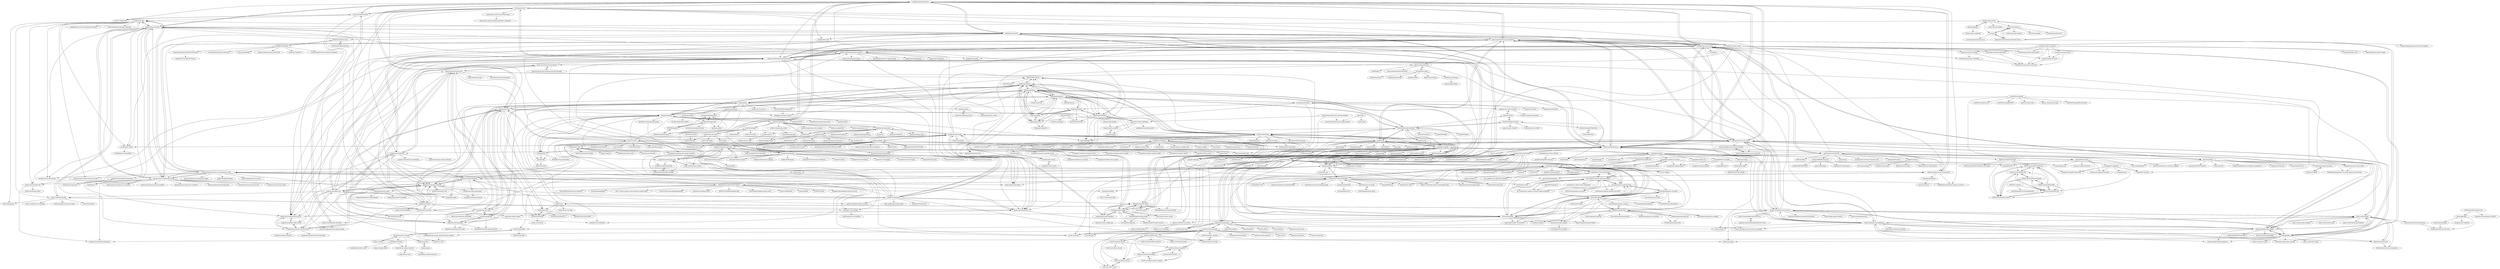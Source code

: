 digraph G {
"neo4j/neo4j-python-driver" -> "technige/py2neo"
"neo4j/neo4j-python-driver" -> "neo4j-contrib/neomodel"
"neo4j/neo4j-python-driver" -> "neo4j-contrib/neo4j-apoc-procedures"
"neo4j/neo4j-python-driver" -> "neo4j-examples/movies-python-bolt"
"neo4j/neo4j-python-driver" -> "neo4j/graph-data-science"
"neo4j/neo4j-python-driver" -> "neo4j/neo4j-java-driver"
"neo4j/neo4j-python-driver" -> "py2neo-org/py2neo"
"neo4j/neo4j-python-driver" -> "neo4j/neo4j-javascript-driver"
"neo4j/neo4j-python-driver" -> "neo4j-contrib/neovis.js"
"neo4j/neo4j-python-driver" -> "nigelsmall/py2neo"
"neo4j/neo4j-python-driver" -> "neo4j/neo4j-browser"
"neo4j/neo4j-python-driver" -> "neo4j-contrib/neo4j-graph-algorithms"
"neo4j/neo4j-python-driver" -> "neo4j-contrib/neo4j-etl"
"neo4j/neo4j-python-driver" -> "Skyellbin/neo4j-python-pandas-py2neo-v3" ["e"=1]
"neo4j/neo4j-python-driver" -> "neo4j-contrib/spatial"
"tinkerpop/gremlin" -> "tinkerpop/blueprints"
"tinkerpop/gremlin" -> "tinkerpop/rexster"
"tinkerpop/gremlin" -> "thinkaurelius/titan"
"tinkerpop/gremlin" -> "tinkerpop/pipes"
"tinkerpop/gremlin" -> "tinkerpop/frames"
"tinkerpop/gremlin" -> "apache/tinkerpop"
"tinkerpop/gremlin" -> "tinkerpop/furnace"
"tinkerpop/gremlin" -> "neo4j/community"
"tinkerpop/gremlin" -> "espeed/bulbs"
"tinkerpop/gremlin" -> "thinkaurelius/faunus"
"tinkerpop/gremlin" -> "tinkerpop/tinkerpop3"
"tinkerpop/gremlin" -> "twitter/cassovary" ["e"=1]
"tinkerpop/gremlin" -> "twitter/flockdb" ["e"=1]
"tinkerpop/gremlin" -> "orientechnologies/orientdb"
"tinkerpop/gremlin" -> "mpollmeier/gremlin-scala" ["e"=1]
"arangodb/arangodb" -> "dgraph-io/dgraph" ["e"=1]
"arangodb/arangodb" -> "orientechnologies/orientdb"
"arangodb/arangodb" -> "neo4j/neo4j"
"arangodb/arangodb" -> "arangodb/arangojs"
"arangodb/arangodb" -> "rethinkdb/rethinkdb" ["e"=1]
"arangodb/arangodb" -> "cayleygraph/cayley" ["e"=1]
"arangodb/arangodb" -> "JanusGraph/janusgraph"
"arangodb/arangodb" -> "cockroachdb/cockroach" ["e"=1]
"arangodb/arangodb" -> "facebook/rocksdb" ["e"=1]
"arangodb/arangodb" -> "vesoft-inc/nebula" ["e"=1]
"arangodb/arangodb" -> "thinkaurelius/titan"
"arangodb/arangodb" -> "scylladb/scylla" ["e"=1]
"arangodb/arangodb" -> "timescale/timescaledb" ["e"=1]
"arangodb/arangodb" -> "pingcap/tidb" ["e"=1]
"arangodb/arangodb" -> "influxdata/influxdb" ["e"=1]
"snowplow/snowplow" -> "thinkaurelius/titan"
"snowplow/snowplow" -> "PredictionIO/PredictionIO" ["e"=1]
"snowplow/snowplow" -> "mcMMO-Dev/mcMMO" ["e"=1]
"snowplow/snowplow" -> "rudderlabs/rudder-server" ["e"=1]
"snowplow/snowplow" -> "guard/guard" ["e"=1]
"snowplow/snowplow" -> "snowplow/snowplow-javascript-tracker"
"snowplow/snowplow" -> "fishtown-analytics/dbt" ["e"=1]
"snowplow/snowplow" -> "spotify/luigi" ["e"=1]
"snowplow/snowplow" -> "awslabs/amazon-redshift-utils" ["e"=1]
"snowplow/snowplow" -> "twitter/scalding" ["e"=1]
"snowplow/snowplow" -> "etsy/statsd" ["e"=1]
"snowplow/snowplow" -> "segmentio/analytics.js" ["e"=1]
"snowplow/snowplow" -> "getredash/redash" ["e"=1]
"snowplow/snowplow" -> "airbnb/caravel" ["e"=1]
"snowplow/snowplow" -> "metabase/metabase" ["e"=1]
"Nhogs/popoto" -> "Nhogs/popoto-examples"
"Nhogs/popoto" -> "neo4j-contrib/neovis.js"
"Nhogs/popoto" -> "eisman/neo4jd3"
"Nhogs/popoto" -> "graphaware/neo4j-timetree"
"Nhogs/popoto" -> "grapheco/InteractiveGraph"
"Nhogs/popoto" -> "neo4j/neo4j-browser"
"arangoml/arangopipe" -> "arangodb/Cookbook"
"arangoml/arangopipe" -> "sbaugher/arangodb-kubernetes"
"arangoml/arangopipe" -> "arangodb/cloud"
"arangoml/arangopipe" -> "Bonsaya/arangodb-timetravel"
"grand-stack/grand-stack-starter" -> "neo4j-graphql/neo4j-graphql-js"
"grand-stack/grand-stack-starter" -> "neo4j/graphql"
"grand-stack/grand-stack-starter" -> "grand-stack/grand-stack-movies-workshop"
"grand-stack/grand-stack-starter" -> "neo4j-graphql/neo4j-graphql"
"grand-stack/grand-stack-starter" -> "grand-stack/grandstack.io"
"grand-stack/grand-stack-starter" -> "grand-stack/graphql-auth-directives"
"grand-stack/grand-stack-starter" -> "neo4j-contrib/neovis.js"
"grand-stack/grand-stack-starter" -> "apcj/arrows"
"grand-stack/grand-stack-starter" -> "adam-cowley/neode"
"grand-stack/grand-stack-starter" -> "stellasia/neomap"
"grand-stack/grand-stack-starter" -> "cskardon/Neo4jDataConnectorForPowerBi"
"grand-stack/grand-stack-starter" -> "neo4j/neo4j-javascript-driver"
"grand-stack/grand-stack-starter" -> "jbitton/neo4j-graph-renderer"
"grand-stack/grand-stack-starter" -> "neo4j/graph-data-science"
"grand-stack/grand-stack-starter" -> "neo4j-contrib/neo4j-apoc-procedures"
"grapheco/InteractiveGraph" -> "grapheco/InteractiveGraph-neo4j"
"grapheco/InteractiveGraph" -> "eisman/neo4jd3"
"grapheco/InteractiveGraph" -> "neo4j-contrib/neovis.js"
"grapheco/InteractiveGraph" -> "DesertsX/gulius-projects"
"grapheco/InteractiveGraph" -> "MiracleTanC/Neo4j-KGBuilder"
"grapheco/InteractiveGraph" -> "lemonhu/stock-knowledge-graph" ["e"=1]
"grapheco/InteractiveGraph" -> "zjunlp/deepke" ["e"=1]
"grapheco/InteractiveGraph" -> "iaboaix/NetworkGraph"
"grapheco/InteractiveGraph" -> "Nhogs/popoto"
"grapheco/InteractiveGraph" -> "lixiang0/WEB_KG" ["e"=1]
"grapheco/InteractiveGraph" -> "qq547276542/Agriculture_KnowledgeGraph" ["e"=1]
"grapheco/InteractiveGraph" -> "chizhu/KGQA_HLM" ["e"=1]
"grapheco/InteractiveGraph" -> "liuhuanyong/PersonRelationKnowledgeGraph" ["e"=1]
"grapheco/InteractiveGraph" -> "ownthink/KnowledgeGraph" ["e"=1]
"grapheco/InteractiveGraph" -> "Pelhans/Z_knowledge_graph" ["e"=1]
"neo4j-contrib/neovis.js" -> "eisman/neo4jd3"
"neo4j-contrib/neovis.js" -> "Nhogs/popoto"
"neo4j-contrib/neovis.js" -> "neo4j/neo4j-browser"
"neo4j-contrib/neovis.js" -> "grapheco/InteractiveGraph"
"neo4j-contrib/neovis.js" -> "neo4j-contrib/neo4j-apoc-procedures"
"neo4j-contrib/neovis.js" -> "neo4j-contrib/neo4j-graph-algorithms"
"neo4j-contrib/neovis.js" -> "neo4j-examples/movies-python-bolt"
"neo4j-contrib/neovis.js" -> "neo4j/neo4j-python-driver"
"neo4j-contrib/neovis.js" -> "grand-stack/grand-stack-starter"
"neo4j-contrib/neovis.js" -> "neo4j/graph-data-science"
"neo4j-contrib/neovis.js" -> "neo4j/neo4j-javascript-driver"
"neo4j-contrib/neovis.js" -> "graphaware/neo4j-nlp"
"neo4j-contrib/neovis.js" -> "visjs/vis-network" ["e"=1]
"neo4j-contrib/neovis.js" -> "neo4j-contrib/neo4j-etl"
"neo4j-contrib/neovis.js" -> "neo4j-labs/neosemantics"
"neo4j-graphql/neo4j-graphql-js" -> "grand-stack/grand-stack-starter"
"neo4j-graphql/neo4j-graphql-js" -> "neo4j-graphql/neo4j-graphql"
"neo4j-graphql/neo4j-graphql-js" -> "neo4j/graphql"
"neo4j-graphql/neo4j-graphql-js" -> "adam-cowley/neode"
"neo4j-graphql/neo4j-graphql-js" -> "neo4j/neo4j-javascript-driver"
"neo4j-graphql/neo4j-graphql-js" -> "neo4j-contrib/neo4j-apoc-procedures"
"neo4j-graphql/neo4j-graphql-js" -> "neo4j-graphql/neo4j-graphql-java"
"neo4j-graphql/neo4j-graphql-js" -> "jamesfer/cypher-query-builder"
"neo4j-graphql/neo4j-graphql-js" -> "grand-stack/grand-stack-movies-workshop"
"neo4j-graphql/neo4j-graphql-js" -> "liberation-data/drivine"
"neo4j-graphql/neo4j-graphql-js" -> "neo4j-contrib/neo4j-graph-algorithms"
"neo4j-graphql/neo4j-graphql-js" -> "neo4j-graph-analytics/ml-models"
"neo4j-graphql/neo4j-graphql-js" -> "moxious/halin"
"neo4j-graphql/neo4j-graphql-js" -> "neo4j/graph-data-science"
"neo4j-graphql/neo4j-graphql-js" -> "neo4j-contrib/neovis.js"
"neo4j/graph-data-science" -> "neo4j/graph-data-science-client"
"neo4j/graph-data-science" -> "neo4j-contrib/neo4j-apoc-procedures"
"neo4j/graph-data-science" -> "neo4j-contrib/neo4j-graph-algorithms"
"neo4j/graph-data-science" -> "neo4j/neo4j-python-driver"
"neo4j/graph-data-science" -> "neo4j-labs/neosemantics"
"neo4j/graph-data-science" -> "neo4j/trillion-graph"
"neo4j/graph-data-science" -> "tomasonjo/blogs"
"neo4j/graph-data-science" -> "s1ck/graph"
"neo4j/graph-data-science" -> "moxious/halin"
"neo4j/graph-data-science" -> "neo4j-contrib/neo4j-spark-connector"
"neo4j/graph-data-science" -> "graphaware/neo4j-nlp"
"neo4j/graph-data-science" -> "neo4j-contrib/neovis.js"
"neo4j/graph-data-science" -> "neo4j/graphql"
"neo4j/graph-data-science" -> "neo4j-contrib/cypher-dsl"
"neo4j/graph-data-science" -> "neo4j/neo4j-browser"
"neo4j/graphql" -> "grand-stack/grand-stack-starter"
"neo4j/graphql" -> "neo4j-graphql/neo4j-graphql-js"
"neo4j/graphql" -> "adam-cowley/neode"
"neo4j/graphql" -> "neo4j/neo4j-javascript-driver"
"neo4j/graphql" -> "neo4j-graphql/neo4j-graphql"
"neo4j/graphql" -> "adam-cowley/use-neo4j"
"neo4j/graphql" -> "michael-simons/neo4j-migrations"
"neo4j/graphql" -> "adam-cowley/nest-neo4j"
"neo4j/graphql" -> "neo4j-graphql/neo4j-graphql-java"
"neo4j/graphql" -> "liberation-data/drivine"
"neo4j/graphql" -> "neo4j/graph-data-science"
"neo4j/graphql" -> "jamesfer/cypher-query-builder"
"neo4j/graphql" -> "stellasia/neomap"
"neo4j/neo4j" -> "thinkaurelius/titan"
"neo4j/neo4j" -> "JanusGraph/janusgraph"
"neo4j/neo4j" -> "orientechnologies/orientdb"
"neo4j/neo4j" -> "neo4j-contrib/neo4j-apoc-procedures"
"neo4j/neo4j" -> "dgraph-io/dgraph" ["e"=1]
"neo4j/neo4j" -> "vesoft-inc/nebula" ["e"=1]
"neo4j/neo4j" -> "apache/cassandra" ["e"=1]
"neo4j/neo4j" -> "apache/kafka" ["e"=1]
"neo4j/neo4j" -> "mongodb/mongo" ["e"=1]
"neo4j/neo4j" -> "apache/hbase" ["e"=1]
"neo4j/neo4j" -> "apache/flink" ["e"=1]
"neo4j/neo4j" -> "facebook/rocksdb" ["e"=1]
"neo4j/neo4j" -> "prestodb/presto" ["e"=1]
"neo4j/neo4j" -> "arangodb/arangodb"
"neo4j/neo4j" -> "akka/akka" ["e"=1]
"nicolewhite/neo4j-flask" -> "lashex/flask-neo4j"
"nicolewhite/neo4j-flask" -> "neo4j-examples/movies-python-bolt"
"tomasonjo/blogs" -> "tomasonjo/trinity-ie"
"tomasonjo/blogs" -> "PacktPublishing/Hands-On-Graph-Analytics-with-Neo4j"
"tomasonjo/blogs" -> "jbarrasa/goingmeta"
"tomasonjo/blogs" -> "neo4j/graph-data-science-client"
"tomasonjo/blogs" -> "MannLabs/CKG" ["e"=1]
"tomasonjo/blogs" -> "neo4j/graph-data-science"
"tomasonjo/blogs" -> "neo4j-labs/neosemantics"
"tomasonjo/blogs" -> "jbarrasa/neosemantics-python-examples"
"tomasonjo/blogs" -> "Pandora-Intelligence/crosslingual-coreference" ["e"=1]
"tomasonjo/blogs" -> "SapienzaNLP/extend" ["e"=1]
"tomasonjo/blogs" -> "tomasonjo/langchain2neo4j"
"tomasonjo/blogs" -> "tomasonjo/NeoGPT-Explorer"
"aws-samples/aws-dbs-refarch-graph" -> "aws-samples/amazon-neptune-samples"
"aws-samples/aws-dbs-refarch-graph" -> "awslabs/amazon-neptune-tools"
"aws-samples/aws-dbs-refarch-graph" -> "aws-samples/aws-appsync-calorie-tracker-workshop"
"aws-samples/aws-dbs-refarch-graph" -> "aws/graph-notebook"
"aws-samples/aws-dbs-refarch-graph" -> "aws-samples/aws-admartech-samples"
"aws-samples/aws-dbs-refarch-graph" -> "tableau/altimeter"
"neo4j-contrib/neo4j-apoc-procedures" -> "neo4j-contrib/neo4j-graph-algorithms"
"neo4j-contrib/neo4j-apoc-procedures" -> "neo4j/graph-data-science"
"neo4j-contrib/neo4j-apoc-procedures" -> "neo4j/neo4j-python-driver"
"neo4j-contrib/neo4j-apoc-procedures" -> "neo4j/neo4j"
"neo4j-contrib/neo4j-apoc-procedures" -> "neo4j/neo4j-javascript-driver"
"neo4j-contrib/neo4j-apoc-procedures" -> "neo4j-contrib/neovis.js"
"neo4j-contrib/neo4j-apoc-procedures" -> "neo4j-contrib/neo4j-spark-connector"
"neo4j-contrib/neo4j-apoc-procedures" -> "opencypher/openCypher" ["e"=1]
"neo4j-contrib/neo4j-apoc-procedures" -> "neo4j-graphql/neo4j-graphql"
"neo4j-contrib/neo4j-apoc-procedures" -> "spring-projects/spring-data-neo4j"
"neo4j-contrib/neo4j-apoc-procedures" -> "neueda/awesome-neo4j"
"neo4j-contrib/neo4j-apoc-procedures" -> "neo4j-graphql/neo4j-graphql-js"
"neo4j-contrib/neo4j-apoc-procedures" -> "jbarrasa/neosemantics"
"neo4j-contrib/neo4j-apoc-procedures" -> "neo4j-contrib/spatial"
"neo4j-contrib/neo4j-apoc-procedures" -> "neo4j-contrib/neo4j-etl"
"orientechnologies/orientdb" -> "thinkaurelius/titan"
"orientechnologies/orientdb" -> "neo4j/neo4j"
"orientechnologies/orientdb" -> "JanusGraph/janusgraph"
"orientechnologies/orientdb" -> "arangodb/arangodb"
"orientechnologies/orientdb" -> "orientechnologies/orientjs"
"orientechnologies/orientdb" -> "tinkerpop/gremlin"
"orientechnologies/orientdb" -> "tinkerpop/blueprints"
"orientechnologies/orientdb" -> "codemix/oriento"
"orientechnologies/orientdb" -> "jankotek/mapdb" ["e"=1]
"orientechnologies/orientdb" -> "cayleygraph/cayley" ["e"=1]
"orientechnologies/orientdb" -> "twitter/flockdb" ["e"=1]
"orientechnologies/orientdb" -> "google/cayley" ["e"=1]
"orientechnologies/orientdb" -> "hazelcast/hazelcast" ["e"=1]
"orientechnologies/orientdb" -> "jankotek/MapDB" ["e"=1]
"orientechnologies/orientdb" -> "dgraph-io/dgraph" ["e"=1]
"cojen/Tupl" -> "cojen/Cojen"
"cojen/Tupl" -> "classmethod/tupl-titan-storage-backend"
"aws-samples/amazon-neptune-samples" -> "awslabs/amazon-neptune-tools"
"aws-samples/amazon-neptune-samples" -> "aws-samples/aws-dbs-refarch-graph"
"aws-samples/amazon-neptune-samples" -> "aws-samples/aws-appsync-calorie-tracker-workshop"
"aws-samples/amazon-neptune-samples" -> "aws/graph-notebook"
"aws-samples/amazon-neptune-samples" -> "shutterstock/gremlin-aws-sigv4"
"aws-samples/amazon-neptune-samples" -> "bricaud/graphexp"
"aws-samples/amazon-neptune-samples" -> "krlawrence/graph"
"aws-samples/amazon-neptune-samples" -> "awslabs/aws-athena-query-federation" ["e"=1]
"aws-samples/amazon-neptune-samples" -> "aws/amazon-neptune-gremlin-java-sigv4"
"awslabs/amazon-neptune-tools" -> "aws-samples/amazon-neptune-samples"
"awslabs/amazon-neptune-tools" -> "aws-samples/aws-dbs-refarch-graph"
"awslabs/amazon-neptune-tools" -> "aws/graph-notebook"
"awslabs/amazon-neptune-tools" -> "shutterstock/gremlin-aws-sigv4"
"awslabs/amazon-neptune-tools" -> "prabushitha/gremlin-visualizer"
"awslabs/amazon-neptune-tools" -> "aws/amazon-neptune-gremlin-java-sigv4"
"awslabs/amazon-neptune-tools" -> "aws-samples/aws-appsync-calorie-tracker-workshop"
"awslabs/amazon-neptune-tools" -> "bricaud/graphexp"
"awslabs/amazon-neptune-tools" -> "krlawrence/graph"
"neo4j/neo4j-ogm" -> "spring-projects/spring-data-neo4j"
"neo4j/neo4j-ogm" -> "neo4j/neo4j-java-driver"
"neo4j/neo4j-ogm" -> "neo4j-examples/movies-java-spring-data-neo4j"
"neo4j/neo4j-ogm" -> "neo4j-contrib/cypher-dsl"
"neo4j/neo4j-ogm" -> "neo4j-contrib/neo4j-jdbc"
"neo4j/neo4j-ogm" -> "neo4j/neo4j-java-driver-spring-boot-starter"
"neo4j/neo4j-ogm" -> "neo4j/neo4j-documentation"
"neo4j/neo4j-ogm" -> "neo4j-examples/neo4j-ogm-university"
"neo4j/neo4j-ogm" -> "neo4j-examples/neo4j-movies-java-bolt"
"neo4j/neo4j-ogm" -> "fbiville/liquigraph"
"neo4j/neo4j-ogm" -> "neo4j/docker-neo4j"
"structr/structr" -> "nigelsmall/py2neo"
"structr/structr" -> "thingdom/node-neo4j"
"structr/structr" -> "graphaware/neo4j-timetree"
"structr/structr" -> "neo4j-contrib/neoclipse"
"structr/structr" -> "kbastani/neo4j-mazerunner"
"structr/structr" -> "skyvers/skyve" ["e"=1]
"structr/structr" -> "tinkerpop/blueprints"
"structr/structr" -> "neo4j-graphql/neo4j-graphql"
"structr/structr" -> "neo4j/community"
"structr/structr" -> "brikteknologier/seraph"
"structr/structr" -> "CulturePlex/Sylva"
"structr/structr" -> "FaKod/neo4j-scala"
"structr/structr" -> "neo4j-contrib/spatial"
"structr/structr" -> "graphaware/neo4j-framework"
"structr/structr" -> "jimwebber/neo4j-tutorial"
"JanusGraph/janusgraph" -> "apache/tinkerpop"
"JanusGraph/janusgraph" -> "hugegraph/hugegraph"
"JanusGraph/janusgraph" -> "thinkaurelius/titan"
"JanusGraph/janusgraph" -> "bricaud/graphexp"
"JanusGraph/janusgraph" -> "dgraph-io/dgraph" ["e"=1]
"JanusGraph/janusgraph" -> "neo4j/neo4j"
"JanusGraph/janusgraph" -> "cayleygraph/cayley" ["e"=1]
"JanusGraph/janusgraph" -> "krlawrence/graph"
"JanusGraph/janusgraph" -> "vesoft-inc/nebula" ["e"=1]
"JanusGraph/janusgraph" -> "orientechnologies/orientdb"
"JanusGraph/janusgraph" -> "IBM/janusgraph-utils"
"JanusGraph/janusgraph" -> "apache/atlas" ["e"=1]
"JanusGraph/janusgraph" -> "apache/calcite" ["e"=1]
"JanusGraph/janusgraph" -> "scylladb/scylla" ["e"=1]
"JanusGraph/janusgraph" -> "prestodb/presto" ["e"=1]
"jbarrasa/neosemantics" -> "jbarrasa/explicitsemanticsneo4j"
"jbarrasa/neosemantics" -> "SciGraph/SciGraph"
"jbarrasa/neosemantics" -> "eclipse/rdf4j" ["e"=1]
"jbarrasa/neosemantics" -> "CLARIAH/grlc" ["e"=1]
"neo4j-contrib/neo4j-jdbc" -> "larusba/neo4j-jdbc"
"neo4j-contrib/neo4j-jdbc" -> "neo4j/neo4j-java-driver"
"neo4j-contrib/neo4j-jdbc" -> "neo4j-contrib/java-rest-binding"
"neo4j-contrib/neo4j-jdbc" -> "fbiville/liquigraph"
"neo4j-contrib/neo4j-jdbc" -> "neo4j-examples/movies-java-jdbc"
"neo4j-contrib/neo4j-jdbc" -> "jexp/batch-import"
"kobeyk/Spring-Boot-Neo4j-Movies" -> "MiracleTanC/Neo4j-KGBuilder"
"kobeyk/Spring-Boot-Neo4j-Movies" -> "NTDXYG/Neo4j"
"kobeyk/Spring-Boot-Neo4j-Movies" -> "kobeyk/spring-boot-neo4j"
"kobeyk/Spring-Boot-Neo4j-Movies" -> "yuanninesuns/kbqa"
"kobeyk/Spring-Boot-Neo4j-Movies" -> "kangzhun/KnowledgeGraph-QA-Service" ["e"=1]
"kobeyk/Spring-Boot-Neo4j-Movies" -> "YeYzheng/KGQA-Based-On-medicine" ["e"=1]
"kobeyk/Spring-Boot-Neo4j-Movies" -> "hujunxianligong/KBQA"
"kobeyk/Spring-Boot-Neo4j-Movies" -> "lhd777/moive-question-robot-based-on-spark-neo4j"
"kobeyk/Spring-Boot-Neo4j-Movies" -> "vivianLL/QASystemOnHepatopathyKG" ["e"=1]
"kobeyk/Spring-Boot-Neo4j-Movies" -> "weizhixiaoyi/DouBan-KGQA" ["e"=1]
"kobeyk/Spring-Boot-Neo4j-Movies" -> "neo4j-examples/movies-java-spring-data-neo4j"
"kobeyk/Spring-Boot-Neo4j-Movies" -> "qiu997018209/KnowledgeGraph" ["e"=1]
"kobeyk/Spring-Boot-Neo4j-Movies" -> "StaticWalk/intelligent-paper-search"
"kobeyk/Spring-Boot-Neo4j-Movies" -> "Quincy1994/Beatles"
"kobeyk/Spring-Boot-Neo4j-Movies" -> "xesdiny/KBQA" ["e"=1]
"espeed/bulbs" -> "tinkerpop/rexster"
"espeed/bulbs" -> "robinedwards/neomodel"
"espeed/bulbs" -> "scholrly/neo4django"
"espeed/bulbs" -> "nigelsmall/py2neo"
"espeed/bulbs" -> "versae/neo4j-rest-client"
"espeed/bulbs" -> "StartTheShift/thunderdome"
"espeed/bulbs" -> "tinkerpop/gremlin"
"espeed/bulbs" -> "mogui/pyorient"
"espeed/bulbs" -> "platinummonkey/mogwai"
"espeed/bulbs" -> "tinkerpop/blueprints"
"espeed/bulbs" -> "mozilla-services/circus" ["e"=1]
"espeed/bulbs" -> "emehrkay/gremlinpy"
"espeed/bulbs" -> "neo4j/python-embedded"
"espeed/bulbs" -> "thinkaurelius/faunus"
"espeed/bulbs" -> "bdeggleston/rexpro-python"
"Anant/awesome-cassandra" -> "erictleung/awesome-nosql-guides" ["e"=1]
"Anant/awesome-cassandra" -> "rayokota/awesome-hbase"
"Anant/awesome-cassandra" -> "thelastpickle/tlp-stress" ["e"=1]
"Anant/awesome-cassandra" -> "softwarebycl/awesome-contexture"
"Anant/awesome-cassandra" -> "quangv/awesome-couchdb"
"Anant/awesome-cassandra" -> "thelastpickle/cassandra-reaper" ["e"=1]
"Anant/awesome-cassandra" -> "vaticle/typedb-awesome"
"Anant/awesome-cassandra" -> "mohataher/awesome-tinkerpop"
"neo4j-contrib/neo4j-graph-algorithms" -> "neo4j-contrib/neo4j-apoc-procedures"
"neo4j-contrib/neo4j-graph-algorithms" -> "graphaware/neo4j-nlp"
"neo4j-contrib/neo4j-graph-algorithms" -> "neo4j/graph-data-science"
"neo4j-contrib/neo4j-graph-algorithms" -> "neo4j-contrib/neovis.js"
"neo4j-contrib/neo4j-graph-algorithms" -> "neo4j-contrib/neo4j-spark-connector"
"neo4j-contrib/neo4j-graph-algorithms" -> "graphaware/neo4j-reco"
"neo4j-contrib/neo4j-graph-algorithms" -> "neo4j-contrib/neo4j-etl"
"neo4j-contrib/neo4j-graph-algorithms" -> "jbarrasa/neosemantics"
"neo4j-contrib/neo4j-graph-algorithms" -> "opencypher/openCypher" ["e"=1]
"neo4j-contrib/neo4j-graph-algorithms" -> "technige/py2neo"
"neo4j-contrib/neo4j-graph-algorithms" -> "neo4j-contrib/neo4j-elasticsearch"
"neo4j-contrib/neo4j-graph-algorithms" -> "neo4j-contrib/neo4j-mazerunner"
"neo4j-contrib/neo4j-graph-algorithms" -> "neo4j-graphql/neo4j-graphql"
"neo4j-contrib/neo4j-graph-algorithms" -> "neo4j/neo4j-java-driver"
"neo4j-contrib/neo4j-graph-algorithms" -> "graphaware/neo4j-framework"
"mda590/cloudping.co" -> "aws-samples/aws-appsync-calorie-tracker-workshop"
"eisman/neo4jd3" -> "neo4j-contrib/neovis.js"
"eisman/neo4jd3" -> "MiracleTanC/Neo4j-KGBuilder"
"eisman/neo4jd3" -> "grapheco/InteractiveGraph"
"eisman/neo4jd3" -> "neo4j/neo4j-browser"
"eisman/neo4jd3" -> "iaboaix/NetworkGraph"
"eisman/neo4jd3" -> "Nhogs/popoto"
"eisman/neo4jd3" -> "jexp/cy2neo"
"eisman/neo4jd3" -> "neo4j-examples/movies-java-spring-data-neo4j"
"eisman/neo4jd3" -> "neo4j-examples/movies-python-bolt"
"eisman/neo4jd3" -> "neo4j-contrib/neo4j-graph-algorithms"
"eisman/neo4jd3" -> "spring-projects/spring-data-neo4j"
"eisman/neo4jd3" -> "neo4j-contrib/neo4j-apoc-procedures"
"eisman/neo4jd3" -> "neo4j-contrib/neo4j-elasticsearch"
"eisman/neo4jd3" -> "qq547276542/Agriculture_KnowledgeGraph" ["e"=1]
"eisman/neo4jd3" -> "xswei/d3js_doc" ["e"=1]
"neo4j-contrib/neo4j-elasticsearch" -> "graphaware/neo4j-to-elasticsearch"
"neo4j-contrib/neo4j-elasticsearch" -> "graphaware/graph-aided-search"
"neo4j-contrib/neo4j-elasticsearch" -> "neo4j-contrib/neo4j-etl"
"neo4jrb/neo4j" -> "neo4jrb/neo4j-core"
"neo4jrb/neo4j" -> "maxdemarzi/neography"
"neo4jrb/neo4j" -> "thiagopradi/octopus" ["e"=1]
"neo4jrb/neo4j" -> "neo4jrb/neo4j-rake_tasks"
"neo4jrb/neo4j" -> "neo4jrb/neo4apis-activerecord"
"neo4jrb/neo4j" -> "ruby-prof/ruby-prof" ["e"=1]
"ibiscp/LLM-IMDB" -> "tomasonjo/langchain2neo4j"
"hugegraph/hugegraph" -> "JanusGraph/janusgraph"
"hugegraph/hugegraph" -> "apache/tinkerpop"
"hugegraph/hugegraph" -> "Tencent/plato" ["e"=1]
"hugegraph/hugegraph" -> "vesoft-inc/nebula" ["e"=1]
"hugegraph/hugegraph" -> "vesoft-inc/nebula-graph"
"hugegraph/hugegraph" -> "apache/incubator-doris" ["e"=1]
"hugegraph/hugegraph" -> "Qihoo360/Quicksql" ["e"=1]
"hugegraph/hugegraph" -> "baidu/BaikalDB" ["e"=1]
"hugegraph/hugegraph" -> "krlawrence/graph"
"hugegraph/hugegraph" -> "bricaud/graphexp"
"hugegraph/hugegraph" -> "BriData/DBus" ["e"=1]
"hugegraph/hugegraph" -> "DTStack/flinkx" ["e"=1]
"hugegraph/hugegraph" -> "rayokota/hgraphdb"
"hugegraph/hugegraph" -> "neo4j/neo4j"
"hugegraph/hugegraph" -> "cayleygraph/cayley" ["e"=1]
"brikteknologier/seraph" -> "brikteknologier/seraph-model"
"brikteknologier/seraph" -> "thingdom/node-neo4j"
"brikteknologier/seraph" -> "philippkueng/node-neo4j"
"brikteknologier/seraph" -> "brikteknologier/seraph-resource"
"brikteknologier/seraph" -> "rorymadden/neoprene"
"brikteknologier/seraph" -> "aseemk/node-neo4j-template"
"brikteknologier/seraph" -> "neo4j/neo4j-javascript-driver"
"brikteknologier/seraph" -> "brian-gates/cypher-stream"
"thinkaurelius/titan" -> "tinkerpop/gremlin"
"thinkaurelius/titan" -> "JanusGraph/janusgraph"
"thinkaurelius/titan" -> "orientechnologies/orientdb"
"thinkaurelius/titan" -> "tinkerpop/blueprints"
"thinkaurelius/titan" -> "google/cayley" ["e"=1]
"thinkaurelius/titan" -> "neo4j/neo4j"
"thinkaurelius/titan" -> "snowplow/snowplow"
"thinkaurelius/titan" -> "twitter/flockdb" ["e"=1]
"thinkaurelius/titan" -> "nathanmarz/storm" ["e"=1]
"thinkaurelius/titan" -> "thinkaurelius/faunus"
"thinkaurelius/titan" -> "PredictionIO/PredictionIO" ["e"=1]
"thinkaurelius/titan" -> "elasticsearch/elasticsearch" ["e"=1]
"thinkaurelius/titan" -> "facebook/presto" ["e"=1]
"thinkaurelius/titan" -> "mcMMO-Dev/mcMMO" ["e"=1]
"thinkaurelius/titan" -> "tinkerpop/rexster"
"neo4j/docker-neo4j" -> "neo4j/docker-neo4j-publish"
"weinberger/nosql-tests" -> "socialsensor/graphdb-benchmarks"
"neo4j-contrib/neomodel" -> "neo4j-contrib/django-neomodel"
"neo4j-contrib/neomodel" -> "neo4j/neo4j-python-driver"
"neo4j-contrib/neomodel" -> "technige/py2neo"
"neo4j-contrib/neomodel" -> "py2neo-org/py2neo"
"neo4j-contrib/neomodel" -> "neo4j/neo4j-ogm"
"neo4j-contrib/neomodel" -> "neo4j-examples/paradise-papers-django"
"aseemk/node-neo4j-template" -> "thingdom/node-neo4j"
"aseemk/node-neo4j-template" -> "philippkueng/node-neo4j"
"aseemk/node-neo4j-template" -> "brikteknologier/seraph"
"aseemk/node-neo4j-template" -> "tinj/node-neo4j-swagger-api"
"jimwebber/neo4j-tutorial" -> "SpringSource/spring-data-graph-examples"
"jimwebber/neo4j-tutorial" -> "neo4j/spatial"
"jmcvetta/neoism" -> "go-cq/cq"
"jmcvetta/neoism" -> "johnnadratowski/golang-neo4j-bolt-driver"
"jmcvetta/neoism" -> "davemeehan/Neo4j-GO"
"jmcvetta/neoism" -> "verdverm/neo4j-tutorials"
"jmcvetta/neoism" -> "jmcvetta/napping"
"thingdom/node-neo4j" -> "aseemk/node-neo4j-template"
"thingdom/node-neo4j" -> "philippkueng/node-neo4j"
"thingdom/node-neo4j" -> "bretcope/neo4j-js"
"thingdom/node-neo4j" -> "brikteknologier/seraph"
"thingdom/node-neo4j" -> "Sage/streamlinejs" ["e"=1]
"thingdom/node-neo4j" -> "neo4j/neo4j-javascript-driver"
"thingdom/node-neo4j" -> "brikteknologier/seraph-model"
"thingdom/node-neo4j" -> "neo4j/neo4js"
"thingdom/node-neo4j" -> "maxdemarzi/neography"
"thingdom/node-neo4j" -> "jadell/neo4jphp"
"thingdom/node-neo4j" -> "neo4j/spatial"
"thingdom/node-neo4j" -> "structr/structr"
"thingdom/node-neo4j" -> "tinkerpop/rexster"
"thingdom/node-neo4j" -> "tinkerpop/gremlin"
"thingdom/node-neo4j" -> "joewhite86/node-neo4j-embedded"
"nuvolabase/orientdb" -> "gabipetrovay/node-orientdb"
"nuvolabase/orientdb" -> "doctrine/orientdb-odm"
"nuvolabase/orientdb" -> "AntonTerekhov/OrientDB-PHP"
"nuvolabase/orientdb" -> "yojimbo87/Eastern"
"nuvolabase/orientdb" -> "tinkerpop/blueprints"
"nuvolabase/orientdb" -> "tinkerpop/frames"
"nuvolabase/orientdb" -> "robfrank/orientdb-jdbc"
"vesoft-inc/nebula-python" -> "vesoft-inc/nebula-importer"
"vesoft-inc/nebula-python" -> "vesoft-inc/nebula-docs"
"vesoft-inc/nebula-python" -> "vesoft-inc/nebula-docs-cn"
"vesoft-inc/nebula-python" -> "vesoft-inc/nebula-console"
"neo4j/graph-data-science-client" -> "PacktPublishing/Hands-On-Graph-Analytics-with-Neo4j"
"scholrly/neo4django" -> "robinedwards/neomodel"
"scholrly/neo4django" -> "versae/neo4j-rest-client"
"scholrly/neo4django" -> "nigelsmall/py2neo"
"scholrly/neo4django" -> "espeed/bulbs"
"scholrly/neo4django" -> "johanlundberg/neo4j-django-tutorial"
"scholrly/neo4django" -> "neo4j-contrib/django-neomodel"
"scholrly/neo4django" -> "neo4j/python-embedded"
"scholrly/neo4django" -> "robinedwards/django-neomodel"
"kakao/hbase-region-inspector" -> "kakao/hbase-tools"
"kakao/hbase-region-inspector" -> "kakao/hbase-packet-inspector"
"MiracleTanC/Neo4j-KGBuilder" -> "kobeyk/Spring-Boot-Neo4j-Movies"
"MiracleTanC/Neo4j-KGBuilder" -> "eisman/neo4jd3"
"MiracleTanC/Neo4j-KGBuilder" -> "chizhu/KGQA_HLM" ["e"=1]
"MiracleTanC/Neo4j-KGBuilder" -> "neo4j-examples/movies-java-spring-data-neo4j"
"MiracleTanC/Neo4j-KGBuilder" -> "CoderWanp/vue-d3-graph"
"MiracleTanC/Neo4j-KGBuilder" -> "ownthink/KG-View" ["e"=1]
"MiracleTanC/Neo4j-KGBuilder" -> "molamolaxxx/KGView"
"MiracleTanC/Neo4j-KGBuilder" -> "qq547276542/Agriculture_KnowledgeGraph" ["e"=1]
"MiracleTanC/Neo4j-KGBuilder" -> "lixiang0/WEB_KG" ["e"=1]
"MiracleTanC/Neo4j-KGBuilder" -> "iaboaix/NetworkGraph"
"MiracleTanC/Neo4j-KGBuilder" -> "Skyellbin/neo4j-python-pandas-py2neo-v3" ["e"=1]
"MiracleTanC/Neo4j-KGBuilder" -> "lemonhu/stock-knowledge-graph" ["e"=1]
"MiracleTanC/Neo4j-KGBuilder" -> "liuhuanyong/QASystemOnMedicalKG" ["e"=1]
"MiracleTanC/Neo4j-KGBuilder" -> "husthuke/awesome-knowledge-graph" ["e"=1]
"MiracleTanC/Neo4j-KGBuilder" -> "yuanninesuns/kbqa"
"kakao/cuesheet" -> "kakao/mango"
"kakao/hbase-tools" -> "kakao/hbase-region-inspector"
"neo4j-contrib/spatial" -> "neo4j-contrib/neo4j-apoc-procedures"
"neo4j-contrib/spatial" -> "graphaware/neo4j-reco"
"neo4j-contrib/spatial" -> "neo4j-contrib/neo4j-etl"
"neo4j-contrib/spatial" -> "legis-graph/legis-graph-spatial"
"neo4j-contrib/spatial" -> "stellasia/neomap"
"neo4j-contrib/spatial" -> "neo4j-contrib/developer-resources"
"neo4j-contrib/spatial" -> "neo4j-contrib/neo4j-spark-connector"
"neo4j-contrib/spatial" -> "thingdom/node-neo4j"
"neo4j-contrib/spatial" -> "apcj/arrows"
"neo4j-contrib/spatial" -> "neo4j-contrib/neo4j-graph-algorithms"
"neo4j-contrib/spatial" -> "neo4j/neo4j-python-driver"
"neo4j-contrib/spatial" -> "graphaware/neo4j-timetree"
"neo4j-contrib/spatial" -> "philippkueng/node-neo4j"
"neo4j-contrib/spatial" -> "codingmiao/neo4j-rtree"
"neo4j-contrib/spatial" -> "graphaware/neo4j-framework"
"neo4j-examples/movies-java-spring-data-neo4j" -> "spring-projects/spring-data-neo4j"
"neo4j-examples/movies-java-spring-data-neo4j" -> "MiracleTanC/Neo4j-KGBuilder"
"neo4j-examples/movies-java-spring-data-neo4j" -> "neo4j/neo4j-ogm"
"neo4j-examples/movies-java-spring-data-neo4j" -> "kobeyk/Spring-Boot-Neo4j-Movies"
"neo4j-examples/movies-java-spring-data-neo4j" -> "neo4j/neo4j-java-driver"
"neo4j-examples/movies-java-spring-data-neo4j" -> "eisman/neo4jd3"
"neo4j-examples/movies-java-spring-data-neo4j" -> "kobeyk/spring-boot-neo4j"
"neo4j-examples/movies-java-spring-data-neo4j" -> "neo4j-examples/neo4j-movies-java-bolt"
"neo4j-examples/movies-java-spring-data-neo4j" -> "neo4j-examples/sdn-university"
"neo4j-examples/movies-java-spring-data-neo4j" -> "neo4j-contrib/neo4j-apoc-procedures"
"neo4j-examples/movies-java-spring-data-neo4j" -> "neo4j/neo4j-documentation"
"neo4j-examples/movies-java-spring-data-neo4j" -> "neo4j-contrib/neo4j-etl"
"neo4j-examples/movies-java-spring-data-neo4j" -> "spring-guides/gs-accessing-data-neo4j"
"neo4j-examples/movies-java-spring-data-neo4j" -> "yqbjtu/Neo4jMovieDemo"
"neo4j-examples/movies-java-spring-data-neo4j" -> "socialsensor/graphdb-benchmarks"
"graphaware/neo4j-php-client" -> "graphaware/neo4j-php-ogm"
"graphaware/neo4j-php-client" -> "graphaware/neo4j-bolt-php"
"graphaware/neo4j-php-client" -> "graphaware/neo4j-php-commons"
"graphaware/neo4j-php-client" -> "neoxygen/neo4j-neoclient"
"graphaware/neo4j-php-client" -> "Vinelab/NeoEloquent"
"graphaware/neo4j-php-client" -> "neo4j-php/neo4j-php-client"
"graphaware/neo4j-php-client" -> "neo4j-contrib/neo4j-symfony"
"graphaware/neo4j-php-client" -> "neo4j-examples/movies-bolt-php"
"graphaware/neo4j-php-client" -> "jadell/neo4jphp"
"neo4j-php/neo4j-php-client" -> "neo4j-php/Bolt"
"neo4j-labs/neosemantics" -> "usc-isi-i2/kgtk" ["e"=1]
"neo4j-labs/neosemantics" -> "neo4j/graph-data-science"
"neo4j-labs/neosemantics" -> "jbarrasa/neosemantics-python-examples"
"neo4j-labs/neosemantics" -> "eclipse/rdf4j" ["e"=1]
"neo4j-labs/neosemantics" -> "jbarrasa/goingmeta"
"neo4j-labs/neosemantics" -> "tomasonjo/blogs"
"neo4j-labs/neosemantics" -> "ontop/ontop" ["e"=1]
"neo4j-labs/neosemantics" -> "semantalytics/awesome-semantic-web" ["e"=1]
"neo4j-labs/neosemantics" -> "callahantiff/PheKnowLator"
"neo4j-labs/neosemantics" -> "aws/graph-notebook"
"neo4j-labs/neosemantics" -> "BlueBrain/nexus"
"neo4j-labs/neosemantics" -> "neo4j-contrib/neo4j-apoc-procedures"
"neo4j-labs/neosemantics" -> "blazegraph/database" ["e"=1]
"neo4j-labs/neosemantics" -> "RDFLib/rdflib" ["e"=1]
"neo4j-labs/neosemantics" -> "SANSA-Stack/SANSA-Stack"
"neo4j/neo4j-go-driver" -> "johnnadratowski/golang-neo4j-bolt-driver"
"neo4j/neo4j-go-driver" -> "mindstand/gogm"
"neo4j/neo4j-go-driver" -> "neo4j-drivers/seabolt"
"neo4j/neo4j-go-driver" -> "neo4j/neo4j-java-driver"
"neo4j/neo4j-go-driver" -> "go-cq/cq"
"neo4j/neo4j-go-driver" -> "jmcvetta/neoism"
"CoderWanp/neo4j-d3-graph" -> "CoderWanp/vue-d3-graph"
"py2neo-org/py2neo" -> "neo4j-contrib/neomodel"
"prabushitha/gremlin-visualizer" -> "bricaud/graphexp"
"prabushitha/gremlin-visualizer" -> "awslabs/amazon-neptune-tools"
"prabushitha/gremlin-visualizer" -> "invanalabs/graph-explorer"
"prabushitha/gremlin-visualizer" -> "armandleopold/graphexp"
"prabushitha/gremlin-visualizer" -> "invanalabs/invana-studio"
"prabushitha/gremlin-visualizer" -> "ArcadeData/arcadeanalytics"
"yuanninesuns/kbqa" -> "5KG-UCAS/CosmeticsKG"
"graphaware/neo4j-algorithms" -> "graphaware/neo4j-noderank"
"triAGENS/ArangoDB" -> "kaerus/arango-client"
"triAGENS/ArangoDB" -> "kaerus-component/arango"
"triAGENS/ArangoDB" -> "arangodb/velocypack"
"triAGENS/ArangoDB" -> "triAGENS/ArangoDB-JavaScript"
"triAGENS/ArangoDB" -> "nuvolabase/orientdb"
"triAGENS/ArangoDB" -> "arangodb/Cookbook"
"triAGENS/ArangoDB" -> "triAGENS/ashikawa-core"
"triAGENS/ArangoDB" -> "triAGENS/ArangoDB-PHP"
"snowplow/iglu-central" -> "snowplow/schema-guru"
"spring-projects/spring-data-neo4j" -> "neo4j/neo4j-ogm"
"spring-projects/spring-data-neo4j" -> "neo4j-examples/movies-java-spring-data-neo4j"
"spring-projects/spring-data-neo4j" -> "neo4j/neo4j-java-driver"
"spring-projects/spring-data-neo4j" -> "spring-projects/spring-data-cassandra" ["e"=1]
"spring-projects/spring-data-neo4j" -> "spring-projects/spring-data-mongodb" ["e"=1]
"spring-projects/spring-data-neo4j" -> "neo4j-contrib/cypher-dsl"
"spring-projects/spring-data-neo4j" -> "spring-projects/spring-data-commons" ["e"=1]
"spring-projects/spring-data-neo4j" -> "neo4j/sdn-rx"
"spring-projects/spring-data-neo4j" -> "neo4j-contrib/neo4j-apoc-procedures"
"spring-projects/spring-data-neo4j" -> "spring-projects/spring-integration" ["e"=1]
"spring-projects/spring-data-neo4j" -> "graphaware/neo4j-framework"
"spring-projects/spring-data-neo4j" -> "michael-simons/neo4j-migrations"
"spring-projects/spring-data-neo4j" -> "spring-projects/spring-data-solr" ["e"=1]
"spring-projects/spring-data-neo4j" -> "spring-projects/spring-amqp" ["e"=1]
"spring-projects/spring-data-neo4j" -> "opencypher/openCypher" ["e"=1]
"CoderWanp/vue-d3-graph" -> "CoderWanp/neo4j-d3-graph"
"CoderWanp/vue-d3-graph" -> "MiracleTanC/Neo4j-KGBuilder"
"apache/tinkerpop" -> "JanusGraph/janusgraph"
"apache/tinkerpop" -> "krlawrence/graph"
"apache/tinkerpop" -> "bricaud/graphexp"
"apache/tinkerpop" -> "tinkerpop/gremlin"
"apache/tinkerpop" -> "hugegraph/hugegraph"
"apache/tinkerpop" -> "aws/graph-notebook"
"apache/tinkerpop" -> "opencypher/cypher-for-gremlin" ["e"=1]
"apache/tinkerpop" -> "opencypher/openCypher" ["e"=1]
"apache/tinkerpop" -> "apache/drill" ["e"=1]
"apache/tinkerpop" -> "apache/calcite" ["e"=1]
"apache/tinkerpop" -> "rayokota/hgraphdb"
"apache/tinkerpop" -> "thinkaurelius/titan"
"apache/tinkerpop" -> "IBM/janusgraph-utils"
"apache/tinkerpop" -> "apache/giraph" ["e"=1]
"apache/tinkerpop" -> "Tencent/plato" ["e"=1]
"vesoft-inc/nebula-java" -> "vesoft-inc/nebula-storage"
"vesoft-inc/nebula-java" -> "vesoft-inc/nebula-flink-connector"
"vesoft-inc/nebula-java" -> "vesoft-inc/nebula-importer"
"vesoft-inc/nebula-java" -> "vesoft-inc/nebula-docs"
"vesoft-inc/nebula-java" -> "nebula-contrib/nebula-jdbc"
"vesoft-inc/nebula-java" -> "vesoft-inc/nebula-web-docker"
"vesoft-inc/nebula-java" -> "vesoft-inc/nebula-python"
"vesoft-inc/nebula-java" -> "vesoft-inc/nebula-docs-cn"
"vesoft-inc/nebula-graph" -> "vesoft-inc/nebula-storage"
"vesoft-inc/nebula-graph" -> "vesoft-inc/nebula-java"
"vesoft-inc/nebula-graph" -> "vesoft-inc/nebula" ["e"=1]
"vesoft-inc/nebula-graph" -> "hugegraph/hugegraph"
"vesoft-inc/nebula-graph" -> "vesoft-inc/nebula-docs-cn"
"vesoft-inc/nebula-graph" -> "Tencent/plato" ["e"=1]
"vesoft-inc/nebula-graph" -> "vesoft-inc/nebula-python"
"vesoft-inc/nebula-graph" -> "thu-pacman/GeminiGraph" ["e"=1]
"vesoft-inc/nebula-graph" -> "vesoft-inc/nebula-operator"
"vesoft-inc/nebula-graph" -> "JanusGraph/janusgraph"
"vesoft-inc/nebula-graph" -> "vesoft-inc/nebula-importer"
"vesoft-inc/nebula-graph" -> "zhihu/norm"
"vesoft-inc/nebula-graph" -> "alibaba/GraphScope" ["e"=1]
"vesoft-inc/nebula-graph" -> "vesoft-inc/nebula-br"
"vesoft-inc/nebula-graph" -> "vesoft-inc/nebula-common"
"AnormCypher/AnormCypher" -> "FaKod/neo4j-scala"
"graphaware/neo4j-framework" -> "graphaware/neo4j-timetree"
"graphaware/neo4j-framework" -> "graphaware/neo4j-uuid"
"graphaware/neo4j-framework" -> "graphaware/neo4j-to-elasticsearch"
"graphaware/neo4j-framework" -> "graphaware/neo4j-reco"
"graphaware/neo4j-framework" -> "graphaware/neo4j-algorithms"
"graphaware/neo4j-framework" -> "graphaware/neo4j-noderank"
"DesertsX/gulius-projects" -> "grapheco/InteractiveGraph"
"rayokota/hgraphdb" -> "apache/incubator-s2graph"
"rayokota/hgraphdb" -> "pietermartin/sqlg" ["e"=1]
"molamolaxxx/KGView" -> "hanyueqiang/vue-d3"
"neo4j/neo4j-dotnet-driver" -> "Readify/Neo4jClient"
"neo4j/neo4j-dotnet-driver" -> "DotNet4Neo4j/Neo4jClient"
"apache/incubator-s2graph" -> "kakao/s2graph"
"apache/incubator-s2graph" -> "rayokota/hgraphdb"
"apache/incubator-s2graph" -> "daumkakao/s2graph"
"apache/incubator-s2graph" -> "kakao/hbase-region-inspector"
"apache/incubator-s2graph" -> "kakao/cuesheet"
"neo4j/neo4j-browser" -> "neo4j/neo4j-javascript-driver"
"neo4j/neo4j-browser" -> "neo4j-contrib/neovis.js"
"neo4j/neo4j-browser" -> "eisman/neo4jd3"
"neo4j/neo4j-browser" -> "neo4j/neo4j-java-driver"
"neo4j/neo4j-browser" -> "neo4j/docker-neo4j"
"neo4j/neo4j-browser" -> "neo4j-contrib/neo4j-apoc-procedures"
"neo4j/neo4j-browser" -> "neueda/awesome-neo4j"
"neo4j/neo4j-browser" -> "neo4j/neo4j-ogm"
"neo4j/neo4j-browser" -> "neo4j/neo4j-python-driver"
"neo4j/neo4j-browser" -> "neo4j/cypher-shell" ["e"=1]
"neo4j/neo4j-browser" -> "neo4j/graph-data-science"
"neo4j/neo4j-browser" -> "neo4j-contrib/neo4j-elasticsearch"
"neo4j/neo4j-browser" -> "neo4j/neo4j-dotnet-driver"
"neo4j/neo4j-browser" -> "Nhogs/popoto"
"neo4j/neo4j-browser" -> "jexp/cy2neo"
"philippkueng/node-neo4j" -> "thingdom/node-neo4j"
"philippkueng/node-neo4j" -> "bretcope/neo4j-js"
"philippkueng/node-neo4j" -> "aseemk/node-neo4j-template"
"philippkueng/node-neo4j" -> "brikteknologier/seraph"
"philippkueng/node-neo4j" -> "joewhite86/node-neo4j-embedded"
"philippkueng/node-neo4j" -> "brian-gates/cypher-stream"
"Graphify/graphify" -> "kbastani/neo4j-mazerunner"
"Graphify/graphify" -> "graphaware/neo4j-framework"
"SciGraph/SciGraph" -> "biolink/ontobio" ["e"=1]
"SciGraph/SciGraph" -> "flekschas/owl2neo4j"
"SciGraph/SciGraph" -> "lambdamusic/Ontospy"
"SciGraph/SciGraph" -> "owlcollab/owltools" ["e"=1]
"SciGraph/SciGraph" -> "jbarrasa/neosemantics"
"SciGraph/SciGraph" -> "biolink/biolink-model" ["e"=1]
"neueda/awesome-neo4j" -> "quangv/awesome-couchdb"
"neueda/awesome-neo4j" -> "d3viant0ne/awesome-rethinkdb"
"neueda/awesome-neo4j" -> "neo4j-contrib/neo4j-elasticsearch"
"neueda/awesome-neo4j" -> "neo4j-contrib/neo4j-etl"
"neueda/awesome-neo4j" -> "erictleung/awesome-nosql-guides" ["e"=1]
"neueda/awesome-neo4j" -> "neueda/jetbrains-plugin-graph-database-support"
"neueda/awesome-neo4j" -> "neo4j-contrib/neo4j-apoc-procedures"
"neueda/awesome-neo4j" -> "vaticle/typedb-awesome"
"neueda/awesome-neo4j" -> "grand-stack/grand-stack-movies-workshop"
"neueda/awesome-neo4j" -> "neo4j/neo4j-browser"
"neueda/awesome-neo4j" -> "mohataher/awesome-tinkerpop"
"tinkerpop/blueprints" -> "tinkerpop/gremlin"
"tinkerpop/blueprints" -> "tinkerpop/rexster"
"tinkerpop/blueprints" -> "tinkerpop/pipes"
"tinkerpop/blueprints" -> "tinkerpop/frames"
"tinkerpop/blueprints" -> "thinkaurelius/titan"
"tinkerpop/blueprints" -> "tinkerpop/furnace"
"tinkerpop/blueprints" -> "tinkerpop/tinkerpop3"
"tinkerpop/blueprints" -> "nuvolabase/orientdb"
"tinkerpop/blueprints" -> "thinkaurelius/faunus"
"tinkerpop/blueprints" -> "twitter/cassovary" ["e"=1]
"tinkerpop/blueprints" -> "espeed/bulbs"
"tinkerpop/blueprints" -> "orientechnologies/orientdb"
"tinkerpop/blueprints" -> "mpollmeier/gremlin-scala" ["e"=1]
"tinkerpop/blueprints" -> "twitter/flockdb" ["e"=1]
"tinkerpop/blueprints" -> "codahale/metrics" ["e"=1]
"maxdemarzi/neography" -> "andreasronge/neo4j"
"maxdemarzi/neography" -> "elado/neoid"
"maxdemarzi/neography" -> "neo4jrb/neo4j"
"maxdemarzi/neography" -> "neo4j/spatial"
"maxdemarzi/neography" -> "namxam/architect4r"
"maxdemarzi/neography" -> "maxdemarzi/neovigator"
"maxdemarzi/neography" -> "thingdom/node-neo4j"
"maxdemarzi/neography" -> "hakanensari/mongoid-slug" ["e"=1]
"maxdemarzi/neography" -> "pangloss/pacer"
"maxdemarzi/neography" -> "karmi/tire" ["e"=1]
"maxdemarzi/neography" -> "mdeiters/neo4jr-social"
"vesoft-inc/nebula-importer" -> "jievince/rdf-converter"
"vesoft-inc/nebula-importer" -> "vesoft-inc/nebula-web-docker"
"vesoft-inc/nebula-importer" -> "vesoft-inc/nebula-docker-compose"
"vesoft-inc/nebula-docker-compose" -> "vesoft-inc/nebula-importer"
"vesoft-inc/nebula-docker-compose" -> "vesoft-inc/nebula-web-docker"
"johnnadratowski/golang-neo4j-bolt-driver" -> "go-cq/cq"
"johnnadratowski/golang-neo4j-bolt-driver" -> "neo4j/neo4j-go-driver"
"johnnadratowski/golang-neo4j-bolt-driver" -> "jmcvetta/neoism"
"johnnadratowski/golang-neo4j-bolt-driver" -> "neo4j-examples/golang-bolt-movie-example"
"fredericojordan/progress-bar" -> "benmezger/gjira"
"fredericojordan/progress-bar" -> "alexandru-dinu/obsidian-sortable" ["e"=1]
"nigelsmall/py2neo" -> "robinedwards/neomodel"
"nigelsmall/py2neo" -> "scholrly/neo4django"
"nigelsmall/py2neo" -> "versae/neo4j-rest-client"
"nigelsmall/py2neo" -> "espeed/bulbs"
"nigelsmall/py2neo" -> "structr/structr"
"nigelsmall/py2neo" -> "neo4j/neo4j-python-driver"
"nigelsmall/py2neo" -> "apcj/arrows"
"nigelsmall/py2neo" -> "nicolewhite/RNeo4j"
"nigelsmall/py2neo" -> "jexp/batch-import"
"nigelsmall/py2neo" -> "neo4j-contrib/developer-resources"
"nigelsmall/py2neo" -> "nicolewhite/neo4j-flask"
"nigelsmall/py2neo" -> "jexp/neo4j-shell-tools"
"nigelsmall/py2neo" -> "nicolewhite/cycli"
"nigelsmall/py2neo" -> "neo4j/community"
"nigelsmall/py2neo" -> "lashex/flask-neo4j"
"technige/py2neo" -> "neo4j/neo4j-python-driver"
"technige/py2neo" -> "neo4j-contrib/neomodel"
"technige/py2neo" -> "neo4j-contrib/neo4j-graph-algorithms"
"technige/py2neo" -> "neo4j-contrib/neo4j-apoc-procedures"
"technige/py2neo" -> "neo4j-contrib/neo4j-elasticsearch"
"technige/py2neo" -> "neo4j-examples/movies-python-bolt"
"technige/py2neo" -> "neo4j/cypher-shell" ["e"=1]
"technige/py2neo" -> "neo4j/graph-data-science"
"technige/py2neo" -> "nigelsmall/py2neo"
"technige/py2neo" -> "neo4j-graph-analytics/networkx-neo4j"
"technige/py2neo" -> "graphaware/neo4j-nlp"
"technige/py2neo" -> "robinedwards/neomodel"
"versae/neo4j-rest-client" -> "scholrly/neo4django"
"versae/neo4j-rest-client" -> "nigelsmall/py2neo"
"versae/neo4j-rest-client" -> "neo4j-contrib/python-embedded"
"versae/neo4j-rest-client" -> "robinedwards/neomodel"
"versae/neo4j-rest-client" -> "espeed/bulbs"
"FaKod/neo4j-scala" -> "AnormCypher/AnormCypher"
"FaKod/neo4j-scala" -> "mpollmeier/gremlin-scala" ["e"=1]
"FaKod/neo4j-scala" -> "gphat/wabisabi"
"FaKod/neo4j-scala" -> "neo4j/java-rest-binding"
"FaKod/neo4j-scala" -> "FaKod/neo4j-spatial-scala"
"FaKod/neo4j-scala" -> "websudos/reactiveneo"
"nicolewhite/RNeo4j" -> "neo4j-rstats/neo4r"
"nicolewhite/RNeo4j" -> "nicolewhite/cycli"
"mindstand/gogm" -> "mindstand/go-cypherdsl"
"mindstand/gogm" -> "neo4j/neo4j-go-driver"
"ra0o0f/arangoclient.net" -> "yojimbo87/ArangoDB-NET"
"andreasronge/neo4j" -> "maxdemarzi/neography"
"andreasronge/neo4j" -> "elado/neoid"
"andreasronge/neo4j" -> "andreasronge/neo4j-core"
"andreasronge/neo4j" -> "pangloss/pacer"
"andreasronge/neo4j" -> "andreasronge/neo4j-rails-example"
"andreasronge/neo4j" -> "andreasronge/kvitter"
"andreasronge/neo4j" -> "therubymug/keymaker"
"andreasronge/neo4j" -> "mdeiters/neo4jr-social"
"andreasronge/neo4j" -> "neo4j/community"
"andreasronge/neo4j" -> "andreasronge/neo4j-admin"
"andreasronge/neo4j" -> "seancribbs/ripple"
"krlawrence/graph" -> "bricaud/graphexp"
"krlawrence/graph" -> "apache/tinkerpop"
"krlawrence/graph" -> "IBM/janusgraph-utils"
"krlawrence/graph" -> "awslabs/amazon-neptune-tools"
"krlawrence/graph" -> "JanusGraph/janusgraph"
"krlawrence/graph" -> "aws/graph-notebook"
"krlawrence/graph" -> "JanusGraph/janusgraph-docker"
"krlawrence/graph" -> "aws-samples/amazon-neptune-samples"
"krlawrence/graph" -> "jbmusso/gremlin-javascript"
"krlawrence/graph" -> "prabushitha/gremlin-visualizer"
"krlawrence/graph" -> "erandal/graphexp"
"krlawrence/graph" -> "opencypher/cypher-for-gremlin" ["e"=1]
"krlawrence/graph" -> "hugegraph/hugegraph"
"krlawrence/graph" -> "invanalabs/graph-explorer"
"krlawrence/graph" -> "aws-samples/aws-dbs-refarch-graph"
"pangloss/pacer" -> "pangloss/pacer-neo4j"
"graphaware/neo4j-reco" -> "graphaware/neo4j-to-elasticsearch"
"graphaware/neo4j-reco" -> "graphaware/neo4j-framework"
"graphaware/neo4j-reco" -> "graphaware/graph-aided-search"
"graphaware/neo4j-reco" -> "graphaware/neo4j-nlp"
"graphaware/neo4j-reco" -> "graphaware/neo4j-timetree"
"graphaware/neo4j-reco" -> "Graphify/graphify"
"graphaware/neo4j-reco" -> "neo4j-contrib/neo4j-graph-algorithms"
"graphaware/neo4j-reco" -> "kbastani/neo4j-mazerunner"
"graphaware/neo4j-reco" -> "neo4j-contrib/neo4j-jdbc"
"graphaware/neo4j-reco" -> "neo4j-contrib/neo4j-elasticsearch"
"graphaware/neo4j-reco" -> "neo4j-contrib/neo4j-mazerunner"
"graphaware/neo4j-reco" -> "neo4j-contrib/spatial"
"vesoft-inc/nebula-web-docker" -> "vesoft-inc/nebula-importer"
"vesoft-inc/nebula-web-docker" -> "vesoft-inc/nebula-docker-compose"
"vesoft-inc/nebula-web-docker" -> "vesoft-inc/nebula-docs-cn"
"robinedwards/neomodel" -> "nigelsmall/py2neo"
"robinedwards/neomodel" -> "scholrly/neo4django"
"robinedwards/neomodel" -> "robinedwards/django-neomodel"
"robinedwards/neomodel" -> "espeed/bulbs"
"robinedwards/neomodel" -> "versae/neo4j-rest-client"
"robinedwards/neomodel" -> "johanlundberg/neo4j-django-tutorial"
"jexp/batch-import" -> "jexp/neo4j-shell-tools"
"jexp/batch-import" -> "neo4j-contrib/neo4j-jdbc"
"jexp/batch-import" -> "kbastani/neo4j-mazerunner"
"jexp/batch-import" -> "neo4j-contrib/neo4j-spark-connector"
"jexp/batch-import" -> "neo4j-contrib/neo4j-etl"
"jexp/batch-import" -> "neo4j/java-rest-binding"
"jexp/batch-import" -> "nigelsmall/py2neo"
"jexp/batch-import" -> "graphaware/neo4j-to-elasticsearch"
"jexp/batch-import" -> "neo4j-contrib/rabbithole"
"jexp/batch-import" -> "neo4j-contrib/neo4j-graph-algorithms"
"jexp/batch-import" -> "tinkerpop/blueprints"
"jexp/batch-import" -> "graphaware/neo4j-framework"
"jexp/batch-import" -> "versae/neo4j-rest-client"
"jexp/batch-import" -> "neo4j/neo4j-java-driver"
"jexp/neo4j-shell-tools" -> "jexp/batch-import"
"jexp/neo4j-shell-tools" -> "kbastani/neo4j-mazerunner"
"jexp/neo4j-shell-tools" -> "jexp/neo4j-rdbms-import"
"jexp/neo4j-shell-tools" -> "graphaware/neo4j-timetree"
"jexp/neo4j-shell-tools" -> "graphaware/neo4j-framework"
"jexp/neo4j-shell-tools" -> "jexp/store-utils"
"jexp/neo4j-shell-tools" -> "kbastani/spark-neo4j"
"Vinelab/NeoEloquent" -> "graphaware/neo4j-php-client"
"Vinelab/NeoEloquent" -> "ulobby/NeoEloquent"
"Vinelab/NeoEloquent" -> "jadell/neo4jphp"
"Vinelab/NeoEloquent" -> "graphaware/neo4j-php-ogm"
"Vinelab/NeoEloquent" -> "neoxygen/neo4j-neoclient"
"Vinelab/NeoEloquent" -> "davibennun/laravel-push-notification" ["e"=1]
"Vinelab/NeoEloquent" -> "rinvex/repository" ["e"=1]
"Vinelab/NeoEloquent" -> "dwightwatson/validating" ["e"=1]
"Vinelab/NeoEloquent" -> "heydavid713/neo4jphp"
"Vinelab/NeoEloquent" -> "CodeSleeve/laravel-stapler" ["e"=1]
"Vinelab/NeoEloquent" -> "antonioribeiro/tracker" ["e"=1]
"Vinelab/NeoEloquent" -> "tlaverdure/laravel-echo-server" ["e"=1]
"Vinelab/NeoEloquent" -> "spatie/laravel-event-projector" ["e"=1]
"Vinelab/NeoEloquent" -> "neo4j-php/neo4j-php-client"
"Vinelab/NeoEloquent" -> "Folkloreatelier/laravel-graphql" ["e"=1]
"tomasonjo/langchain2neo4j" -> "ibiscp/LLM-IMDB"
"graphaware/neo4j-nlp" -> "graphaware/neo4j-nlp-stanfordnlp"
"graphaware/neo4j-nlp" -> "graphaware/neo4j-reco"
"graphaware/neo4j-nlp" -> "neo4j-contrib/neo4j-graph-algorithms"
"graphaware/neo4j-nlp" -> "graphaware/neo4j-framework"
"graphaware/neo4j-nlp" -> "johnymontana/nlp-graph-notebooks"
"graphaware/neo4j-nlp" -> "neo4j-contrib/neo4j-elasticsearch"
"graphaware/neo4j-nlp" -> "graphaware/neo4j-timetree"
"graphaware/neo4j-nlp" -> "graphaware/neo4j-to-elasticsearch"
"graphaware/neo4j-nlp" -> "neo4j/graph-data-science"
"liberation-data/drivine" -> "liberation-data/drivine-inspiration"
"liberation-data/drivine" -> "adam-cowley/neode"
"apcj/arrows" -> "neo4j-labs/arrows.app"
"apcj/arrows" -> "graphaware/neo4j-timetree"
"apcj/arrows" -> "nicolewhite/cycli"
"apcj/arrows" -> "grand-stack/grand-stack-starter"
"apcj/arrows" -> "nicolewhite/RNeo4j"
"nicolewhite/cycli" -> "nicolewhite/RNeo4j"
"nicolewhite/cycli" -> "jexp/neo4j-apoc-procedures"
"nicolewhite/cycli" -> "johnymontana/neovis.js" ["e"=1]
"graphaware/neo4j-to-elasticsearch" -> "graphaware/graph-aided-search"
"graphaware/neo4j-to-elasticsearch" -> "neo4j-contrib/neo4j-elasticsearch"
"graphaware/neo4j-to-elasticsearch" -> "graphaware/neo4j-reco"
"graphaware/neo4j-to-elasticsearch" -> "graphaware/neo4j-framework"
"graphaware/neo4j-to-elasticsearch" -> "graphaware/graph-aided-search-demo"
"graphaware/neo4j-to-elasticsearch" -> "graphaware/neo4j-importer"
"IBM/janusgraph-utils" -> "dengziming/janusgraph-util"
"IBM/janusgraph-utils" -> "marcelocf/janusgraph_tutorial"
"IBM/janusgraph-utils" -> "FSixteen/janusgraph-utils"
"IBM/janusgraph-utils" -> "bricaud/graphexp"
"IBM/janusgraph-utils" -> "JanusGraph/janusgraph-docker"
"IBM/janusgraph-utils" -> "Microsoft/spring-data-gremlin"
"IBM/janusgraph-utils" -> "krlawrence/graph"
"IBM/janusgraph-utils" -> "pluradj/janusgraph-java-example"
"IBM/janusgraph-utils" -> "fenglex/janusgraph-visualization"
"IBM/janusgraph-utils" -> "vsantosu/gremlin-importer"
"bricaud/graphexp" -> "krlawrence/graph"
"bricaud/graphexp" -> "prabushitha/gremlin-visualizer"
"bricaud/graphexp" -> "IBM/janusgraph-utils"
"bricaud/graphexp" -> "awslabs/amazon-neptune-tools"
"bricaud/graphexp" -> "erandal/graphexp"
"bricaud/graphexp" -> "JanusGraph/janusgraph"
"bricaud/graphexp" -> "apache/tinkerpop"
"bricaud/graphexp" -> "armandleopold/graphexp"
"bricaud/graphexp" -> "aws-samples/amazon-neptune-samples"
"bricaud/graphexp" -> "aws/graph-notebook"
"bricaud/graphexp" -> "joov/gremlin-demo"
"bricaud/graphexp" -> "opencypher/cypher-for-gremlin" ["e"=1]
"bricaud/graphexp" -> "ArcadeData/arcadeanalytics"
"bricaud/graphexp" -> "invanalabs/graph-explorer"
"bricaud/graphexp" -> "marcelocf/janusgraph_tutorial"
"dengziming/janusgraph-util" -> "FSixteen/janusgraph-utils"
"dengziming/janusgraph-util" -> "IBM/janusgraph-utils"
"jadell/neo4jphp" -> "lphuberdeau/Neo4j-PHP-OGM"
"jadell/neo4jphp" -> "neoxygen/neo4j-neoclient"
"jadell/neo4jphp" -> "graphaware/neo4j-php-client"
"jadell/neo4jphp" -> "Vinelab/NeoEloquent"
"jadell/neo4jphp" -> "artdarek/neo4j-4-laravel"
"jadell/neo4jphp" -> "AntonTerekhov/OrientDB-PHP"
"jadell/neo4jphp" -> "thingdom/node-neo4j"
"jadell/neo4jphp" -> "jexp/neo4j-shell-tools"
"jadell/neo4jphp" -> "doctrine/orientdb-odm"
"jadell/neo4jphp" -> "onewheelgood/Neo4J-REST-PHP-API-client"
"jadell/neo4jphp" -> "graphaware/neo4j-php-ogm"
"jadell/neo4jphp" -> "neo4j-contrib/authentication-extension"
"jadell/neo4jphp" -> "fabpot/Goutte" ["e"=1]
"jadell/neo4jphp" -> "nelmio/NelmioSecurityBundle" ["e"=1]
"jadell/neo4jphp" -> "klaussilveira/neo4j-ogm-bundle"
"Readify/Neo4jClient" -> "mtranter/CypherNet"
"Readify/Neo4jClient" -> "neo4j/neo4j-dotnet-driver"
"Readify/Neo4jClient" -> "neo4j-examples/movies-dotnet-neo4jclient"
"Readify/Neo4jClient" -> "simonpinn/Neo4jClient.Extension"
"Readify/Neo4jClient" -> "sonyarouje/Neo4jD"
"Readify/Neo4jClient" -> "orientechnologies/OrientDB-NET.binary"
"Readify/Neo4jClient" -> "neo4j-examples/movies-dotnet-bolt"
"codemix/oriento" -> "gabipetrovay/node-orientdb"
"codemix/oriento" -> "orientechnologies/orientjs"
"orientechnologies/orientjs" -> "codemix/oriento"
"orientechnologies/orientjs" -> "orientechnologies/orientdb"
"orientechnologies/orientjs" -> "imdark/meteor-orientdb"
"orientechnologies/orientjs" -> "appscot/sails-orientdb"
"orientechnologies/orientjs" -> "orientechnologies/PhpOrient"
"socialsensor/graphdb-benchmarks" -> "weinberger/nosql-tests"
"arangodb/arangodb-java-driver" -> "arangodb/arangodb-java-driver-async"
"arangodb/arangodb-java-driver" -> "arangodb/spring-data"
"arangodb/arangodb-java-driver" -> "arangodb/arangodb-docker"
"arangodb/arangodb-java-driver" -> "arangodb/fuerte"
"neo4j/neo4j-javascript-driver" -> "thingdom/node-neo4j"
"neo4j/neo4j-javascript-driver" -> "neo4j-graphql/neo4j-graphql-js"
"neo4j/neo4j-javascript-driver" -> "neo4j/neo4j-browser"
"neo4j/neo4j-javascript-driver" -> "adam-cowley/neode"
"neo4j/neo4j-javascript-driver" -> "neo4j-contrib/neo4j-apoc-procedures"
"neo4j/neo4j-javascript-driver" -> "philippkueng/node-neo4j"
"neo4j/neo4j-javascript-driver" -> "neo4j-examples/movies-javascript-bolt"
"neo4j/neo4j-javascript-driver" -> "neo4j/graphql"
"neo4j/neo4j-javascript-driver" -> "brikteknologier/seraph"
"neo4j/neo4j-javascript-driver" -> "neo4j-graphql/neo4j-graphql"
"neo4j/neo4j-javascript-driver" -> "neo4j/neo4j-python-driver"
"neo4j/neo4j-javascript-driver" -> "neo4j-examples/neo4j-movies-template"
"neo4j/neo4j-javascript-driver" -> "neo4j-contrib/neovis.js"
"neo4j/neo4j-javascript-driver" -> "grand-stack/grand-stack-starter"
"neo4j/neo4j-javascript-driver" -> "neo4j/docker-neo4j"
"arangodb/arangojs" -> "roboncode/orango"
"arangodb/arangojs" -> "AEB-labs/cruddl"
"arangodb/arangojs" -> "baslr/arangochair"
"arangodb/arangojs" -> "arangodb/arangodb-docker"
"arangodb/arangojs" -> "arangodb/velocypack"
"arangodb/arangojs" -> "arangodb/aqbjs"
"arangodb/arangojs" -> "arangodb/arangodb"
"arangodb/arangojs" -> "arangodb/guesser"
"arangodb/arangojs" -> "arangodb/kube-arangodb"
"arangodb/arangojs" -> "arangodb/arangodb-java-driver"
"arangodb/arangojs" -> "arangodb/foxx-apps"
"arangodb/arangojs" -> "arangodb/graphql-sync"
"arangodb/arangojs" -> "orientechnologies/orientjs"
"arangodb/arangojs" -> "joerg84/ArangoDBUniversity"
"arangodb/arangojs" -> "yojimbo87/ArangoDB-NET"
"graphaware/graph-aided-search" -> "graphaware/neo4j-to-elasticsearch"
"graphaware/graph-aided-search" -> "neo4j-contrib/neo4j-elasticsearch"
"snowplow/iglu" -> "snowplow/iglu-central"
"SANSA-Stack/SANSA-Inference" -> "SANSA-Stack/SANSA-OWL"
"SANSA-Stack/SANSA-Inference" -> "SANSA-Stack/SANSA-Query"
"SANSA-Stack/SANSA-Inference" -> "SANSA-Stack/SANSA-ML"
"bretcope/neo4j-js" -> "philippkueng/node-neo4j"
"bretcope/neo4j-js" -> "thingdom/node-neo4j"
"neo4j/neo4j-java-driver" -> "neo4j/neo4j-ogm"
"neo4j/neo4j-java-driver" -> "neo4j-contrib/neo4j-jdbc"
"neo4j/neo4j-java-driver" -> "spring-projects/spring-data-neo4j"
"neo4j/neo4j-java-driver" -> "neo4j/neo4j-documentation"
"neo4j/neo4j-java-driver" -> "neo4j/neo4j-python-driver"
"neo4j/neo4j-java-driver" -> "neo4j/neo4j-browser"
"neo4j/neo4j-java-driver" -> "neo4j-contrib/cypher-dsl"
"neo4j/neo4j-java-driver" -> "neo4j/docker-neo4j"
"neo4j/neo4j-java-driver" -> "neo4j-contrib/neo4j-elasticsearch"
"neo4j/neo4j-java-driver" -> "neo4j/sdn-rx"
"neo4j/neo4j-java-driver" -> "graphaware/neo4j-framework"
"neo4j/neo4j-java-driver" -> "neo4j-contrib/neo4j-spark-connector"
"AntonTerekhov/OrientDB-PHP" -> "congow/Orient"
"AntonTerekhov/OrientDB-PHP" -> "doctrine/orientdb-odm"
"snowplow/snowplow-android-tracker" -> "snowplow/snowplow-objc-tracker"
"snowplow/snowplow-android-tracker" -> "snowplow/snowplow-java-tracker"
"vesoft-inc/nebula-docs" -> "vesoft-inc/nebula-docs-cn"
"neo4j-graphql/neo4j-graphql" -> "neo4j-graphql/neo4j-graphql-js"
"neo4j-graphql/neo4j-graphql" -> "neo4j-graphql/neo4j-graphql-java"
"neo4j-graphql/neo4j-graphql" -> "neo4j-graphql/neo4j-graphql-cli"
"neo4j-graphql/neo4j-graphql" -> "grand-stack/grand-stack-starter"
"neo4j-graphql/neo4j-graphql" -> "neo4j/neo4j-javascript-driver"
"neo4j-graphql/neo4j-graphql" -> "adam-cowley/neode"
"neo4j-graphql/neo4j-graphql" -> "neo4j-contrib/neo4j-apoc-procedures"
"neo4j-graphql/neo4j-graphql" -> "neo4j-contrib/neo4j-graphql"
"neo4j-graphql/neo4j-graphql" -> "neo4j/graphql"
"neo4j-graphql/neo4j-graphql" -> "neueda/jetbrains-plugin-graph-database-support"
"DotNet4Neo4j/Neo4jClient" -> "neo4j/neo4j-dotnet-driver"
"graphaware/neo4j-timetree" -> "graphaware/neo4j-framework"
"graphaware/neo4j-timetree" -> "graphaware/neo4j-algorithms"
"AEB-labs/cruddl" -> "roboncode/orango"
"BlueBrain/nexus" -> "INCF/neuroshapes"
"BlueBrain/nexus" -> "BlueBrain/nexus-kg"
"BlueBrain/nexus" -> "BlueBrain/nexus-forge"
"BlueBrain/nexus" -> "BlueBrain/nexus-bbp-domains"
"neo4j-examples/movies-javascript-bolt" -> "neo4j-examples/neo4j-movies-template"
"neo4j-graph-analytics/networkx-neo4j" -> "neo4j-graph-analytics/graph-algorithms-notebooks"
"nielsdejong/neodash" -> "neo4j-labs/charts"
"snowplow/snowplow-javascript-tracker" -> "snowplow/iglu-central"
"snowplow/snowplow-javascript-tracker" -> "snowplow/snowplow-python-tracker"
"snowplow/snowplow-javascript-tracker" -> "snowplow/snowplow-nodejs-tracker"
"snowplow/snowplow-javascript-tracker" -> "snowplow/snowplow-android-tracker"
"snowplow/snowplow-javascript-tracker" -> "snowplow/snowplow-docker"
"snowplow/snowplow-javascript-tracker" -> "snowplow/snowplow"
"snowplow/snowplow-javascript-tracker" -> "snowplow/referer-parser"
"snowplow/snowplow-javascript-tracker" -> "snowplow-incubator/snowplow-micro"
"snowplow/snowplow-javascript-tracker" -> "snowplow/iglu"
"mohataher/awesome-tinkerpop" -> "softwarebycl/awesome-contexture"
"adam-cowley/neode" -> "adam-cowley/neode-example"
"adam-cowley/neode" -> "neo4j-graphql/neo4j-graphql-js"
"adam-cowley/neode" -> "liberation-data/drivine"
"adam-cowley/neode" -> "neo4j/neo4j-javascript-driver"
"adam-cowley/neode" -> "neo4j/graphql"
"adam-cowley/neode" -> "jamesfer/cypher-query-builder"
"adam-cowley/neode" -> "neo4j-graphql/neo4j-graphql"
"adam-cowley/neode" -> "liberation-data/drivine-inspiration"
"adam-cowley/neode" -> "grand-stack/grand-stack-starter"
"adam-cowley/neode" -> "adam-cowley/neode-ogm"
"adam-cowley/neode" -> "adam-cowley/neode-querybuilder"
"adam-cowley/neode" -> "CheesecakeLabs/neo4j-node-ogm"
"neo4j-examples/neo4j-movies-template" -> "neo4j-examples/movies-javascript-bolt"
"aws/graph-notebook" -> "awslabs/amazon-neptune-tools"
"aws/graph-notebook" -> "aws-samples/amazon-neptune-samples"
"aws/graph-notebook" -> "aws-samples/aws-dbs-refarch-graph"
"aws/graph-notebook" -> "krlawrence/graph"
"aws/graph-notebook" -> "bricaud/graphexp"
"aws/graph-notebook" -> "apache/tinkerpop"
"aws/graph-notebook" -> "aws/graph-explorer"
"aws/graph-notebook" -> "RMLio/rmlmapper-java" ["e"=1]
"aws/graph-notebook" -> "usc-isi-i2/kgtk" ["e"=1]
"aws/graph-notebook" -> "oxigraph/oxigraph" ["e"=1]
"aws/graph-notebook" -> "DerwenAI/kglab" ["e"=1]
"aws/graph-notebook" -> "prabushitha/gremlin-visualizer"
"aws/graph-notebook" -> "tarql/tarql" ["e"=1]
"aws/graph-notebook" -> "w3c/rdf-star" ["e"=1]
"aws/graph-notebook" -> "graphistry/graph-app-kit" ["e"=1]
"seancribbs/ripple" -> "basho/riak-ruby-client"
"seancribbs/ripple" -> "braintree/curator" ["e"=1]
"seancribbs/ripple" -> "evanphx/puma" ["e"=1]
"neo4j-contrib/cypher-dsl" -> "michael-simons/neo4j-migrations"
"neo4j-contrib/cypher-dsl" -> "neo4j-contrib/sql2cypher"
"arangodb/kube-arangodb" -> "sbaugher/arangodb-kubernetes"
"arangodb/kube-arangodb" -> "arangodb-helper/arangodb"
"arangodb/kube-arangodb" -> "arangodb/foxx-cli"
"arangodb/kube-arangodb" -> "arangodb/arangodb-docker"
"basho/riak-ruby-client" -> "seancribbs/ripple"
"basho/riak-ruby-client" -> "basho/riaknostic"
"basho/riak-ruby-client" -> "basho/ripple"
"basho/riak-ruby-client" -> "basho-labs/ripple"
"tinkerpop/rexster" -> "tinkerpop/pipes"
"tinkerpop/rexster" -> "tinkerpop/frames"
"tinkerpop/rexster" -> "tinkerpop/furnace"
"tinkerpop/rexster" -> "tinkerpop/blueprints"
"tinkerpop/rexster" -> "espeed/bulbs"
"tinkerpop/rexster" -> "tinkerpop/gremlin"
"tinkerpop/rexster" -> "thinkaurelius/faunus"
"tinkerpop/rexster" -> "tinkerpop/tinkerpop3"
"tinkerpop/rexster" -> "StartTheShift/thunderdome"
"tinkerpop/rexster" -> "neo4j/community"
"tinkerpop/rexster" -> "bdeggleston/rexpro-python"
"tinkerpop/rexster" -> "thinkaurelius/titan"
"graphaware/neo4j-bolt-php" -> "graphaware/neo4j-php-commons"
"thinkaurelius/faunus" -> "tinkerpop/rexster"
"thinkaurelius/faunus" -> "tinkerpop/tinkerpop3"
"thinkaurelius/faunus" -> "Lab41/Dendrite" ["e"=1]
"roboncode/orango" -> "RienNeVaPlus/type-arango"
"snowplow/schema-guru" -> "snowplow/iglu-central"
"aws-samples/aws-appsync-calorie-tracker-workshop" -> "aws-samples/amazon-neptune-samples"
"invanalabs/graph-explorer" -> "invanalabs/invana-engine"
"neo4j-examples/movies-python-bolt" -> "neo4j/neo4j-python-driver"
"neo4j-examples/movies-python-bolt" -> "neo4j-contrib/neovis.js"
"neo4j-examples/movies-python-bolt" -> "nicolewhite/neo4j-flask"
"neo4j-examples/movies-python-bolt" -> "nielsdejong/neodash"
"neo4j-examples/movies-python-bolt" -> "Skyellbin/neo4j-python-pandas-py2neo-v3" ["e"=1]
"graphaware/neo4j-php-ogm" -> "graphaware/neo4j-php-client"
"graphaware/neo4j-php-ogm" -> "neo4j-contrib/neo4j-symfony"
"graphaware/neo4j-php-ogm" -> "graphaware/neo4j-bolt-php"
"graphaware/neo4j-php-ogm" -> "graphaware/neo4j-php-commons"
"neo4j/community" -> "neo4j/spatial"
"neo4j/community" -> "neo4j/enterprise"
"neo4j/community" -> "neo4j/neo4js"
"neo4j/community" -> "tinkerpop/gremlin"
"neo4j/community" -> "tinkerpop/rexster"
"neo4j/community" -> "neo4j/python-embedded"
"neo4j/community" -> "SpringSource/spring-data-neo4j" ["e"=1]
"neo4j/community" -> "gasi/node-neo4j"
"neo4j/community" -> "versae/neo4j-rest-client"
"neo4j/community" -> "neo4j/java-rest-binding"
"neo4j/community" -> "SpringSource/spring-data-graph"
"neo4j/community" -> "andreasronge/neo4j"
"neo4j/community" -> "twitter/flockdb" ["e"=1]
"neo4j/community" -> "espeed/bulbs"
"neo4j/community" -> "neo4j/neoclipse" ["e"=1]
"marcelocf/janusgraph_tutorial" -> "IBM/janusgraph-utils"
"marcelocf/janusgraph_tutorial" -> "pluradj/janusgraph-java-example"
"AKSW/DL-Learner" -> "SANSA-Stack/SANSA-ML"
"AKSW/DL-Learner" -> "SmartDataAnalytics/SparqlIntegrate"
"SANSA-Stack/SANSA-Examples" -> "SANSA-Stack/SANSA-OWL"
"SANSA-Stack/SANSA-Examples" -> "SANSA-Stack/SANSA-Query"
"SANSA-Stack/SANSA-Examples" -> "SANSA-Stack/SANSA-ML"
"SANSA-Stack/SANSA-Examples" -> "SANSA-Stack/SANSA-Inference"
"SANSA-Stack/SANSA-Examples" -> "SANSA-Stack/SANSA-RDF"
"SANSA-Stack/SANSA-ML" -> "SANSA-Stack/SANSA-Query"
"SANSA-Stack/SANSA-ML" -> "SANSA-Stack/SANSA-OWL"
"SANSA-Stack/SANSA-ML" -> "SANSA-Stack/SANSA-Inference"
"SANSA-Stack/SANSA-ML" -> "SANSA-Stack/SANSA-Examples"
"SANSA-Stack/SANSA-ML" -> "SANSA-Stack/SANSA-RDF"
"SANSA-Stack/SANSA-OWL" -> "SANSA-Stack/SANSA-Query"
"SANSA-Stack/SANSA-OWL" -> "SANSA-Stack/SANSA-Inference"
"SANSA-Stack/SANSA-OWL" -> "SANSA-Stack/SANSA-ML"
"SANSA-Stack/SANSA-OWL" -> "SANSA-Stack/SANSA-Examples"
"SANSA-Stack/SANSA-Query" -> "SANSA-Stack/SANSA-OWL"
"SANSA-Stack/SANSA-Query" -> "SANSA-Stack/SANSA-Inference"
"SANSA-Stack/SANSA-Query" -> "SANSA-Stack/SANSA-ML"
"SANSA-Stack/SANSA-Query" -> "SANSA-Stack/SANSA-Examples"
"SANSA-Stack/SANSA-RDF" -> "SANSA-Stack/SANSA-Query"
"SANSA-Stack/SANSA-RDF" -> "SANSA-Stack/SANSA-ML"
"SANSA-Stack/SANSA-RDF" -> "SANSA-Stack/SANSA-Examples"
"SANSA-Stack/SANSA-RDF" -> "SANSA-Stack/SANSA-OWL"
"SANSA-Stack/SANSA-RDF" -> "SANSA-Stack/SANSA-Inference"
"grand-stack/graphql-auth-directives" -> "graphql-community/graphql-directive-auth"
"vesoft-inc/nebula-storage" -> "vesoft-inc/nebula-common"
"SANSA-Stack/SANSA-Stack" -> "SANSA-Stack/SANSA-Template-SBT-Spark"
"SANSA-Stack/SANSA-Stack" -> "SANSA-Stack/SANSA-ML"
"SANSA-Stack/SANSA-Stack" -> "SANSA-Stack/SANSA-OWL"
"SANSA-Stack/SANSA-Stack" -> "SANSA-Stack/SANSA-Inference"
"SANSA-Stack/SANSA-Stack" -> "SANSA-Stack/SANSA-Query"
"kbastani/neo4j-mazerunner" -> "neo4j-contrib/neo4j-mazerunner"
"kbastani/neo4j-mazerunner" -> "jexp/neo4j-shell-tools"
"kbastani/neo4j-mazerunner" -> "Graphify/graphify"
"kbastani/neo4j-mazerunner" -> "kbastani/docker-neo4j"
"kbastani/neo4j-mazerunner" -> "SocioPatterns/neo4j-dynagraph"
"kbastani/neo4j-mazerunner" -> "kbastani/spark-neo4j"
"kbastani/neo4j-mazerunner" -> "jexp/neo4j-rdbms-import"
"kbastani/neo4j-mazerunner" -> "nicolewhite/RNeo4j"
"kbastani/neo4j-mazerunner" -> "jexp/batch-import"
"kbastani/neo4j-mazerunner" -> "graphaware/neo4j-framework"
"kbastani/neo4j-mazerunner" -> "nicolewhite/cycli"
"kbastani/neo4j-mazerunner" -> "thinkaurelius/faunus"
"neo4j-contrib/neo4j-spark-connector" -> "neo4j-contrib/neo4j-mazerunner"
"neo4j-contrib/neo4j-spark-connector" -> "opencypher/cypher-for-apache-spark" ["e"=1]
"neo4j-contrib/neo4j-spark-connector" -> "graphframes/graphframes" ["e"=1]
"neo4j-contrib/neo4j-spark-connector" -> "opencypher/morpheus" ["e"=1]
"neo4j-contrib/neo4j-spark-connector" -> "neo4j/trillion-graph"
"neo4j-contrib/neo4j-spark-connector" -> "neo4j-contrib/neo4j-graph-algorithms"
"neo4j-contrib/neo4j-spark-connector" -> "neo4j-contrib/neo4j-apoc-procedures"
"neo4j-contrib/neo4j-spark-connector" -> "jexp/batch-import"
"neo4j-contrib/neo4j-spark-connector" -> "opencypher/openCypher" ["e"=1]
"neo4j-contrib/neo4j-spark-connector" -> "neo4j-contrib/neo4j-streams"
"neo4j-contrib/neo4j-spark-connector" -> "neo4j-contrib/neo4j-etl"
"neo4j-contrib/neo4j-spark-connector" -> "graphaware/neo4j-to-elasticsearch"
"graphaware/neo4j-php-commons" -> "graphaware/neo4j-bolt-php"
"neueda/jetbrains-plugin-graph-database-support" -> "jexp/store-utils"
"vesoft-inc/nebula-docs-cn" -> "vesoft-inc/nebula-docs"
"graphaware/neo4j-uuid" -> "graphaware/neo4j-framework"
"arangodb/spring-data" -> "arangodb/arangodb-java-driver"
"lphuberdeau/Neo4j-PHP-OGM" -> "jadell/neo4jphp"
"lphuberdeau/Neo4j-PHP-OGM" -> "klaussilveira/neo4j-ogm-bundle"
"neo4j/neo4js" -> "gasi/node-neo4j"
"benmezger/gjira" -> "caiangums/aoc-template"
"benmezger/gjira" -> "CheesecakeLabs/ckl-rest-auth"
"benmezger/gjira" -> "benmezger/pydebug"
"orientechnologies/OrientDB-NET.binary" -> "yojimbo87/OrientDB-NET.binary"
"yojimbo87/ArangoDB-NET" -> "ra0o0f/arangoclient.net"
"mogui/pyorient" -> "orientechnologies/pyorient"
"mogui/pyorient" -> "nikulukani/pyorient_native"
"kbastani/spring-boot-graph-processing-example" -> "neo4j-contrib/neo4j-mazerunner"
"neo4j-contrib/neo4j-etl" -> "neo4j-contrib/neo4j-elasticsearch"
"neo4j-contrib/neo4j-etl" -> "moxious/halin"
"basho/riak_control" -> "basho/riaknostic"
"tinkerpop/pipes" -> "tinkerpop/furnace"
"tinkerpop/pipes" -> "tinkerpop/frames"
"tinkerpop/pipes" -> "tinkerpop/rexster"
"tinkerpop/pipes" -> "tinkerpop/blueprints"
"tinkerpop/pipes" -> "tinkerpop/gremlin"
"brikteknologier/seraph-model" -> "brikteknologier/seraph"
"brikteknologier/seraph-model" -> "brikteknologier/seraph-resource"
"brikteknologier/seraph-model" -> "rorymadden/neoprene"
"jbmusso/gremlin-javascript" -> "RedSeal-co/ts-tinkerpop"
"jbmusso/gremlin-javascript" -> "jbmusso/tinkergraph-js"
"orientechnologies/pyorient" -> "mogui/pyorient"
"kobeyk/spring-boot-neo4j" -> "kobeyk/Spring-Boot-Neo4j-Relation"
"kobeyk/spring-boot-neo4j" -> "kobeyk/Spring-Boot-Neo4jAPI"
"Nhogs/popoto-examples" -> "Nhogs/popoto"
"neoxygen/neo4j-neoclient" -> "graphaware/neo4j-php-client"
"elado/neoid" -> "maxdemarzi/neography"
"elado/neoid" -> "andreasronge/neo4j"
"elado/neoid" -> "therubymug/keymaker"
"neo4j-contrib/neo4j-mazerunner" -> "neo4j-contrib/neo4j-spark-connector"
"neo4j-contrib/neo4j-mazerunner" -> "kbastani/spring-boot-graph-processing-example"
"neo4j-contrib/neo4j-mazerunner" -> "kbastani/neo4j-mazerunner"
"neo4j-contrib/neo4j-mazerunner" -> "neo4j-contrib/neo4j-elasticsearch"
"Ostico/PhpOrient" -> "orientechnologies/PhpOrient"
"go-cq/cq" -> "johnnadratowski/golang-neo4j-bolt-driver"
"go-cq/cq" -> "jmcvetta/neoism"
"go-cq/cq" -> "neo4j-examples/movies-go-cq"
"neo4j-contrib/neo4j-symfony" -> "graphaware/neo4j-php-ogm"
"arangodb/velocypack" -> "iresearch-toolkit/iresearch"
"arangodb/velocypack" -> "arangoml/arangopipe"
"arangodb/velocypack" -> "arangodb/Cookbook"
"arangodb/velocypack" -> "Bonsaya/arangodb-timetravel"
"arangodb/velocypack" -> "arangodb/guesser"
"arangodb/velocypack" -> "sbaugher/arangodb-kubernetes"
"arangodb/velocypack" -> "arangodb/fuerte"
"Syncleus/Ferma" -> "BrynCooke/totorom"
"Syncleus/Ferma" -> "bayofmany/peapod"
"benmezger/pydebug" -> "CheesecakeLabs/ckl-rest-auth"
"graphql-community/graphql-directive-auth" -> "grand-stack/graphql-auth-directives"
"tinkerpop/tinkerpop3" -> "apache/incubator-tinkerpop"
"tinkerpop/tinkerpop3" -> "tinkerpop/frames"
"tinkerpop/tinkerpop3" -> "BrynCooke/totorom"
"tinkerpop/tinkerpop3" -> "thinkaurelius/faunus"
"tinkerpop/tinkerpop3" -> "tinkerpop/furnace"
"lambdamusic/Ontospy" -> "paulhoule/gastrodon" ["e"=1]
"callahantiff/PheKnowLator" -> "callahantiff/OMOP2OBO"
"callahantiff/PheKnowLator" -> "ignaciot/MechSpy"
"callahantiff/PheKnowLator" -> "biopragmatics/bioregistry" ["e"=1]
"daumkakao/s2graph" -> "mskimm/tensorflow-scala"
"daumkakao/s2graph" -> "kakao/hbase-region-inspector"
"daumkakao/s2graph" -> "kakao/s2graph-admin"
"vesoft-inc/nebula-common" -> "vesoft-inc/nebula-storage"
"SpringSource/spring-data-graph" -> "SpringSource/spring-data-graph-examples"
"neo4j-contrib/django-neomodel" -> "neo4j-contrib/neomodel"
"neo4j-contrib/django-neomodel" -> "neo4j-examples/paradise-papers-django"
"neo4j/java-rest-binding" -> "jexp/neo4j-java-rest-binding"
"apache/incubator-tinkerpop" -> "tinkerpop/tinkerpop3"
"apache/incubator-tinkerpop" -> "rmagen/unipop"
"apache/incubator-tinkerpop" -> "mpollmeier/orientdb-gremlin"
"apache/incubator-tinkerpop" -> "rmagen/elastic-gremlin"
"arangodb/interactive_tutorials" -> "joerg84/ArangoDBUniversity"
"rmagen/elastic-gremlin" -> "rmagen/unipop"
"awslabs/dynamodb-titan-storage-backend" -> "classmethod/tupl-titan-storage-backend"
"awslabs/dynamodb-titan-storage-backend" -> "jbmusso/gremlin-javascript"
"awslabs/dynamodb-titan-storage-backend" -> "apache/incubator-tinkerpop"
"neo4j/spatial" -> "WhichWay/TransportDublin"
"neo4j/spatial" -> "neo4j/neo4js"
"neo4j/spatial" -> "neo4j/community"
"quangv/awesome-couchdb" -> "softwarebycl/awesome-contexture"
"quangv/awesome-couchdb" -> "d3viant0ne/awesome-rethinkdb"
"unipop-graph/unipop" -> "rmagen/elastic-gremlin"
"kakao/s2graph" -> "apache/incubator-s2graph"
"orientechnologies/PhpOrient" -> "Ostico/PhpOrient"
"neo4jrb/neo4j-core" -> "neo4jrb/neo4j-rake_tasks"
"tinkerpop/frames" -> "tinkerpop/furnace"
"tinkerpop/frames" -> "tinkerpop/pipes"
"tinkerpop/frames" -> "tinkerpop/rexster"
"tinkerpop/frames" -> "tinkerpop/tinkerpop3"
"tinkerpop/frames" -> "BrynCooke/totorom"
"tinkerpop/frames" -> "tinkerpop/tinkubator"
"davebshow/gremlinclient" -> "davebshow/aiogremlin"
"davebshow/gremlinclient" -> "ZEROFAIL/goblin"
"rmagen/unipop" -> "rmagen/elastic-gremlin"
"vaticle/typedb-awesome" -> "softwarebycl/awesome-contexture"
"davebshow/aiogremlin" -> "davebshow/gremlinclient"
"davebshow/aiogremlin" -> "ZEROFAIL/goblin"
"davebshow/aiogremlin" -> "davebshow/gremlinrestclient"
"davebshow/aiogremlin" -> "emehrkay/gizmo"
"kakao/mango" -> "kakao/cuesheet"
"ZEROFAIL/goblin" -> "platinummonkey/mogwai"
"ZEROFAIL/goblin" -> "davebshow/gremlinclient"
"ZEROFAIL/goblin" -> "davebshow/aiogremlin"
"d3viant0ne/awesome-rethinkdb" -> "softwarebycl/awesome-contexture"
"rayokota/awesome-hbase" -> "softwarebycl/awesome-contexture"
"rayokota/awesome-hbase" -> "vaticle/typedb-awesome"
"tinkerpop/furnace" -> "tinkerpop/frames"
"tinkerpop/furnace" -> "tinkerpop/pipes"
"tinkerpop/furnace" -> "tinkerpop/rexster"
"tinkerpop/furnace" -> "tinkerpop/tinkubator"
"davebshow/goblin" -> "davebshow/aiogremlin"
"davebshow/goblin" -> "davebshow/ipython-gremlin"
"CheesecakeLabs/neo4j-node-ogm" -> "CheesecakeLabs/ckl-rest-auth"
"arangodb/arangodb-java-driver-async" -> "arangodb/arangodb-java-driver"
"gabipetrovay/node-orientdb" -> "codemix/oriento"
"gabipetrovay/node-orientdb" -> "orientechnologies/orientdb-js"
"platinummonkey/mogwai" -> "ZEROFAIL/goblin"
"platinummonkey/mogwai" -> "davebshow/gremlinclient"
"andreasronge/neo4j-admin" -> "l4u/neo4jrb-paperclip"
"StartTheShift/thunderdome" -> "bdeggleston/rexpro-python"
"emehrkay/gremlinpy" -> "davebshow/gremlinclient"
"emehrkay/gremlinpy" -> "emehrkay/gizmo"
"neo4j/neo4j-python-driver" ["l"="29.046,29.859"]
"technige/py2neo" ["l"="29.062,29.876"]
"neo4j-contrib/neomodel" ["l"="29.11,29.878"]
"neo4j-contrib/neo4j-apoc-procedures" ["l"="29.029,29.846"]
"neo4j-examples/movies-python-bolt" ["l"="29.009,29.837"]
"neo4j/graph-data-science" ["l"="28.999,29.808"]
"neo4j/neo4j-java-driver" ["l"="29.07,29.828"]
"py2neo-org/py2neo" ["l"="29.115,29.855"]
"neo4j/neo4j-javascript-driver" ["l"="28.968,29.874"]
"neo4j-contrib/neovis.js" ["l"="29.025,29.819"]
"nigelsmall/py2neo" ["l"="29.043,29.968"]
"neo4j/neo4j-browser" ["l"="29.007,29.819"]
"neo4j-contrib/neo4j-graph-algorithms" ["l"="29.011,29.855"]
"neo4j-contrib/neo4j-etl" ["l"="29.024,29.863"]
"Skyellbin/neo4j-python-pandas-py2neo-v3" ["l"="32.463,30.272"]
"neo4j-contrib/spatial" ["l"="29.003,29.909"]
"tinkerpop/gremlin" ["l"="29.174,30.08"]
"tinkerpop/blueprints" ["l"="29.149,30.096"]
"tinkerpop/rexster" ["l"="29.126,30.089"]
"thinkaurelius/titan" ["l"="29.218,30.115"]
"tinkerpop/pipes" ["l"="29.134,30.114"]
"tinkerpop/frames" ["l"="29.15,30.127"]
"apache/tinkerpop" ["l"="29.335,30.022"]
"tinkerpop/furnace" ["l"="29.153,30.115"]
"neo4j/community" ["l"="29.075,30.052"]
"espeed/bulbs" ["l"="29.096,30.056"]
"thinkaurelius/faunus" ["l"="29.143,30.071"]
"tinkerpop/tinkerpop3" ["l"="29.183,30.111"]
"twitter/cassovary" ["l"="10.389,26.462"]
"twitter/flockdb" ["l"="10.388,26.427"]
"orientechnologies/orientdb" ["l"="29.262,30.124"]
"mpollmeier/gremlin-scala" ["l"="9.623,24.841"]
"arangodb/arangodb" ["l"="29.321,30.163"]
"dgraph-io/dgraph" ["l"="-13.026,1.198"]
"neo4j/neo4j" ["l"="29.258,30.049"]
"arangodb/arangojs" ["l"="29.373,30.284"]
"rethinkdb/rethinkdb" ["l"="26.19,-27.169"]
"cayleygraph/cayley" ["l"="-12.848,1.381"]
"JanusGraph/janusgraph" ["l"="29.337,30.064"]
"cockroachdb/cockroach" ["l"="-10.393,-0.588"]
"facebook/rocksdb" ["l"="-12.095,22.379"]
"vesoft-inc/nebula" ["l"="8.142,17.298"]
"scylladb/scylla" ["l"="-12.127,22.347"]
"timescale/timescaledb" ["l"="-8.958,-4.625"]
"pingcap/tidb" ["l"="-10.446,-0.555"]
"influxdata/influxdb" ["l"="-10.488,-0.623"]
"snowplow/snowplow" ["l"="29.135,30.272"]
"PredictionIO/PredictionIO" ["l"="27.319,33.841"]
"mcMMO-Dev/mcMMO" ["l"="-2.189,-29.079"]
"rudderlabs/rudder-server" ["l"="13.633,23.641"]
"guard/guard" ["l"="9.035,-30.64"]
"snowplow/snowplow-javascript-tracker" ["l"="29.096,30.364"]
"fishtown-analytics/dbt" ["l"="13.694,23.756"]
"spotify/luigi" ["l"="22.964,4.425"]
"awslabs/amazon-redshift-utils" ["l"="-10.224,-1.584"]
"twitter/scalding" ["l"="9.858,24.687"]
"etsy/statsd" ["l"="-14.078,-6.847"]
"segmentio/analytics.js" ["l"="11.214,-33.864"]
"getredash/redash" ["l"="32.619,-26.137"]
"airbnb/caravel" ["l"="11.595,24.247"]
"metabase/metabase" ["l"="32.566,-26.184"]
"Nhogs/popoto" ["l"="29.052,29.803"]
"Nhogs/popoto-examples" ["l"="29.09,29.774"]
"eisman/neo4jd3" ["l"="29.067,29.787"]
"graphaware/neo4j-timetree" ["l"="29.025,29.919"]
"grapheco/InteractiveGraph" ["l"="29.075,29.753"]
"arangoml/arangopipe" ["l"="29.324,30.379"]
"arangodb/Cookbook" ["l"="29.293,30.355"]
"sbaugher/arangodb-kubernetes" ["l"="29.357,30.368"]
"arangodb/cloud" ["l"="29.316,30.401"]
"Bonsaya/arangodb-timetravel" ["l"="29.31,30.369"]
"grand-stack/grand-stack-starter" ["l"="28.941,29.84"]
"neo4j-graphql/neo4j-graphql-js" ["l"="28.96,29.828"]
"neo4j/graphql" ["l"="28.944,29.818"]
"grand-stack/grand-stack-movies-workshop" ["l"="28.905,29.844"]
"neo4j-graphql/neo4j-graphql" ["l"="28.951,29.857"]
"grand-stack/grandstack.io" ["l"="28.894,29.826"]
"grand-stack/graphql-auth-directives" ["l"="28.852,29.791"]
"apcj/arrows" ["l"="28.96,29.918"]
"adam-cowley/neode" ["l"="28.913,29.827"]
"stellasia/neomap" ["l"="28.939,29.873"]
"cskardon/Neo4jDataConnectorForPowerBi" ["l"="28.889,29.846"]
"jbitton/neo4j-graph-renderer" ["l"="28.881,29.834"]
"grapheco/InteractiveGraph-neo4j" ["l"="29.064,29.708"]
"DesertsX/gulius-projects" ["l"="29.088,29.71"]
"MiracleTanC/Neo4j-KGBuilder" ["l"="29.131,29.73"]
"lemonhu/stock-knowledge-graph" ["l"="32.388,30.256"]
"zjunlp/deepke" ["l"="32.375,30.16"]
"iaboaix/NetworkGraph" ["l"="29.1,29.738"]
"lixiang0/WEB_KG" ["l"="32.431,30.244"]
"qq547276542/Agriculture_KnowledgeGraph" ["l"="32.351,30.208"]
"chizhu/KGQA_HLM" ["l"="32.423,30.271"]
"liuhuanyong/PersonRelationKnowledgeGraph" ["l"="32.399,30.218"]
"ownthink/KnowledgeGraph" ["l"="32.442,30.261"]
"Pelhans/Z_knowledge_graph" ["l"="32.415,30.233"]
"graphaware/neo4j-nlp" ["l"="29.008,29.873"]
"visjs/vis-network" ["l"="14.892,-31.645"]
"neo4j-labs/neosemantics" ["l"="29.048,29.75"]
"neo4j-graphql/neo4j-graphql-java" ["l"="28.926,29.815"]
"jamesfer/cypher-query-builder" ["l"="28.924,29.798"]
"liberation-data/drivine" ["l"="28.905,29.805"]
"neo4j-graph-analytics/ml-models" ["l"="28.941,29.789"]
"moxious/halin" ["l"="28.98,29.819"]
"neo4j/graph-data-science-client" ["l"="28.981,29.74"]
"neo4j/trillion-graph" ["l"="28.984,29.84"]
"tomasonjo/blogs" ["l"="29.001,29.726"]
"s1ck/graph" ["l"="28.947,29.738"]
"neo4j-contrib/neo4j-spark-connector" ["l"="29.02,29.882"]
"neo4j-contrib/cypher-dsl" ["l"="29.046,29.786"]
"adam-cowley/use-neo4j" ["l"="28.909,29.775"]
"michael-simons/neo4j-migrations" ["l"="29.008,29.784"]
"adam-cowley/nest-neo4j" ["l"="28.893,29.783"]
"apache/cassandra" ["l"="11.156,23.713"]
"apache/kafka" ["l"="9.658,21.672"]
"mongodb/mongo" ["l"="-12.254,22.639"]
"apache/hbase" ["l"="11.262,23.732"]
"apache/flink" ["l"="11.322,23.637"]
"prestodb/presto" ["l"="11.354,23.736"]
"akka/akka" ["l"="9.958,24.722"]
"nicolewhite/neo4j-flask" ["l"="28.992,29.893"]
"lashex/flask-neo4j" ["l"="29.008,29.935"]
"tomasonjo/trinity-ie" ["l"="28.975,29.691"]
"PacktPublishing/Hands-On-Graph-Analytics-with-Neo4j" ["l"="28.973,29.712"]
"jbarrasa/goingmeta" ["l"="29.025,29.708"]
"MannLabs/CKG" ["l"="17.312,37.994"]
"jbarrasa/neosemantics-python-examples" ["l"="29.028,29.724"]
"Pandora-Intelligence/crosslingual-coreference" ["l"="29.408,32.56"]
"SapienzaNLP/extend" ["l"="32.68,30.288"]
"tomasonjo/langchain2neo4j" ["l"="28.971,29.669"]
"tomasonjo/NeoGPT-Explorer" ["l"="28.996,29.686"]
"aws-samples/aws-dbs-refarch-graph" ["l"="29.364,29.932"]
"aws-samples/amazon-neptune-samples" ["l"="29.377,29.947"]
"awslabs/amazon-neptune-tools" ["l"="29.368,29.956"]
"aws-samples/aws-appsync-calorie-tracker-workshop" ["l"="29.4,29.918"]
"aws/graph-notebook" ["l"="29.333,29.948"]
"aws-samples/aws-admartech-samples" ["l"="29.383,29.902"]
"tableau/altimeter" ["l"="29.368,29.893"]
"opencypher/openCypher" ["l"="-12.675,4.974"]
"spring-projects/spring-data-neo4j" ["l"="29.079,29.812"]
"neueda/awesome-neo4j" ["l"="28.929,29.854"]
"jbarrasa/neosemantics" ["l"="28.948,29.768"]
"orientechnologies/orientjs" ["l"="29.289,30.207"]
"codemix/oriento" ["l"="29.25,30.195"]
"jankotek/mapdb" ["l"="9.08,21.507"]
"google/cayley" ["l"="-12.701,1.925"]
"hazelcast/hazelcast" ["l"="9.258,21.545"]
"jankotek/MapDB" ["l"="9.028,21.621"]
"cojen/Tupl" ["l"="29.541,30.065"]
"cojen/Cojen" ["l"="29.57,30.061"]
"classmethod/tupl-titan-storage-backend" ["l"="29.487,30.077"]
"shutterstock/gremlin-aws-sigv4" ["l"="29.396,29.935"]
"bricaud/graphexp" ["l"="29.373,29.984"]
"krlawrence/graph" ["l"="29.376,30"]
"awslabs/aws-athena-query-federation" ["l"="-10.338,-1.562"]
"aws/amazon-neptune-gremlin-java-sigv4" ["l"="29.381,29.927"]
"prabushitha/gremlin-visualizer" ["l"="29.392,29.962"]
"neo4j/neo4j-ogm" ["l"="29.103,29.817"]
"neo4j-examples/movies-java-spring-data-neo4j" ["l"="29.123,29.781"]
"neo4j-contrib/neo4j-jdbc" ["l"="29.095,29.863"]
"neo4j/neo4j-java-driver-spring-boot-starter" ["l"="29.145,29.819"]
"neo4j/neo4j-documentation" ["l"="29.124,29.808"]
"neo4j-examples/neo4j-ogm-university" ["l"="29.161,29.81"]
"neo4j-examples/neo4j-movies-java-bolt" ["l"="29.145,29.795"]
"fbiville/liquigraph" ["l"="29.127,29.835"]
"neo4j/docker-neo4j" ["l"="29.027,29.796"]
"structr/structr" ["l"="29.009,29.991"]
"thingdom/node-neo4j" ["l"="28.997,30.011"]
"neo4j-contrib/neoclipse" ["l"="28.953,30.039"]
"kbastani/neo4j-mazerunner" ["l"="29.039,29.953"]
"skyvers/skyve" ["l"="32.8,-26.491"]
"brikteknologier/seraph" ["l"="28.945,29.973"]
"CulturePlex/Sylva" ["l"="28.977,30.028"]
"FaKod/neo4j-scala" ["l"="28.914,30.046"]
"graphaware/neo4j-framework" ["l"="29.051,29.911"]
"jimwebber/neo4j-tutorial" ["l"="28.996,30.06"]
"hugegraph/hugegraph" ["l"="29.391,30.045"]
"IBM/janusgraph-utils" ["l"="29.409,30.006"]
"apache/atlas" ["l"="13.845,23.815"]
"apache/calcite" ["l"="11.399,23.741"]
"jbarrasa/explicitsemanticsneo4j" ["l"="28.918,29.747"]
"SciGraph/SciGraph" ["l"="28.91,29.718"]
"eclipse/rdf4j" ["l"="26.866,29.266"]
"CLARIAH/grlc" ["l"="26.904,29.245"]
"larusba/neo4j-jdbc" ["l"="29.131,29.869"]
"neo4j-contrib/java-rest-binding" ["l"="29.153,29.849"]
"neo4j-examples/movies-java-jdbc" ["l"="29.135,29.855"]
"jexp/batch-import" ["l"="29.051,29.933"]
"kobeyk/Spring-Boot-Neo4j-Movies" ["l"="29.178,29.726"]
"NTDXYG/Neo4j" ["l"="29.221,29.72"]
"kobeyk/spring-boot-neo4j" ["l"="29.175,29.754"]
"yuanninesuns/kbqa" ["l"="29.178,29.693"]
"kangzhun/KnowledgeGraph-QA-Service" ["l"="32.477,30.281"]
"YeYzheng/KGQA-Based-On-medicine" ["l"="32.427,30.286"]
"hujunxianligong/KBQA" ["l"="29.207,29.691"]
"lhd777/moive-question-robot-based-on-spark-neo4j" ["l"="29.201,29.708"]
"vivianLL/QASystemOnHepatopathyKG" ["l"="32.499,30.32"]
"weizhixiaoyi/DouBan-KGQA" ["l"="32.483,30.325"]
"qiu997018209/KnowledgeGraph" ["l"="32.545,30.307"]
"StaticWalk/intelligent-paper-search" ["l"="29.205,29.724"]
"Quincy1994/Beatles" ["l"="29.229,29.701"]
"xesdiny/KBQA" ["l"="30.261,31.508"]
"robinedwards/neomodel" ["l"="29.071,29.99"]
"scholrly/neo4django" ["l"="29.087,30.001"]
"versae/neo4j-rest-client" ["l"="29.07,30.011"]
"StartTheShift/thunderdome" ["l"="29.094,30.093"]
"mogui/pyorient" ["l"="29.032,30.117"]
"platinummonkey/mogwai" ["l"="29.075,30.136"]
"mozilla-services/circus" ["l"="22.438,1.087"]
"emehrkay/gremlinpy" ["l"="29.064,30.123"]
"neo4j/python-embedded" ["l"="29.087,30.033"]
"bdeggleston/rexpro-python" ["l"="29.1,30.081"]
"Anant/awesome-cassandra" ["l"="28.799,29.848"]
"erictleung/awesome-nosql-guides" ["l"="27.536,-19.435"]
"rayokota/awesome-hbase" ["l"="28.785,29.867"]
"thelastpickle/tlp-stress" ["l"="10.85,22.421"]
"softwarebycl/awesome-contexture" ["l"="28.818,29.856"]
"quangv/awesome-couchdb" ["l"="28.841,29.852"]
"thelastpickle/cassandra-reaper" ["l"="10.843,22.451"]
"vaticle/typedb-awesome" ["l"="28.83,29.864"]
"mohataher/awesome-tinkerpop" ["l"="28.831,29.837"]
"graphaware/neo4j-reco" ["l"="29.039,29.896"]
"neo4j-contrib/neo4j-elasticsearch" ["l"="29.039,29.87"]
"neo4j-contrib/neo4j-mazerunner" ["l"="29.02,29.907"]
"mda590/cloudping.co" ["l"="29.45,29.876"]
"jexp/cy2neo" ["l"="29.023,29.769"]
"xswei/d3js_doc" ["l"="11.28,-6.642"]
"graphaware/neo4j-to-elasticsearch" ["l"="29.064,29.896"]
"graphaware/graph-aided-search" ["l"="29.079,29.885"]
"neo4jrb/neo4j" ["l"="29.181,29.973"]
"neo4jrb/neo4j-core" ["l"="29.219,29.955"]
"maxdemarzi/neography" ["l"="29.116,30.008"]
"thiagopradi/octopus" ["l"="8.561,-30.714"]
"neo4jrb/neo4j-rake_tasks" ["l"="29.207,29.966"]
"neo4jrb/neo4apis-activerecord" ["l"="29.198,29.95"]
"ruby-prof/ruby-prof" ["l"="8.526,-30.584"]
"ibiscp/LLM-IMDB" ["l"="28.957,29.647"]
"Tencent/plato" ["l"="22.512,37.121"]
"vesoft-inc/nebula-graph" ["l"="29.48,30.103"]
"apache/incubator-doris" ["l"="11.426,23.7"]
"Qihoo360/Quicksql" ["l"="11.53,23.703"]
"baidu/BaikalDB" ["l"="-11.195,4.944"]
"BriData/DBus" ["l"="11.563,23.687"]
"DTStack/flinkx" ["l"="11.516,23.675"]
"rayokota/hgraphdb" ["l"="29.482,30.006"]
"brikteknologier/seraph-model" ["l"="28.926,29.998"]
"philippkueng/node-neo4j" ["l"="28.964,29.98"]
"brikteknologier/seraph-resource" ["l"="28.905,29.984"]
"rorymadden/neoprene" ["l"="28.909,29.994"]
"aseemk/node-neo4j-template" ["l"="28.945,30.004"]
"brian-gates/cypher-stream" ["l"="28.92,29.977"]
"nathanmarz/storm" ["l"="10.423,26.372"]
"elasticsearch/elasticsearch" ["l"="-7.329,2.526"]
"facebook/presto" ["l"="10.446,26.407"]
"neo4j/docker-neo4j-publish" ["l"="29.005,29.754"]
"weinberger/nosql-tests" ["l"="29.265,29.747"]
"socialsensor/graphdb-benchmarks" ["l"="29.226,29.759"]
"neo4j-contrib/django-neomodel" ["l"="29.13,29.921"]
"neo4j-examples/paradise-papers-django" ["l"="29.147,29.899"]
"tinj/node-neo4j-swagger-api" ["l"="28.902,30.017"]
"SpringSource/spring-data-graph-examples" ["l"="29.003,30.088"]
"neo4j/spatial" ["l"="29.043,30.046"]
"jmcvetta/neoism" ["l"="29.191,29.552"]
"go-cq/cq" ["l"="29.17,29.567"]
"johnnadratowski/golang-neo4j-bolt-driver" ["l"="29.186,29.581"]
"davemeehan/Neo4j-GO" ["l"="29.221,29.53"]
"verdverm/neo4j-tutorials" ["l"="29.187,29.529"]
"jmcvetta/napping" ["l"="29.202,29.502"]
"bretcope/neo4j-js" ["l"="28.968,30.005"]
"Sage/streamlinejs" ["l"="11.698,-31.811"]
"neo4j/neo4js" ["l"="29.025,30.053"]
"jadell/neo4jphp" ["l"="28.936,30.118"]
"joewhite86/node-neo4j-embedded" ["l"="28.959,30.017"]
"nuvolabase/orientdb" ["l"="29.126,30.181"]
"gabipetrovay/node-orientdb" ["l"="29.206,30.204"]
"doctrine/orientdb-odm" ["l"="29.021,30.162"]
"AntonTerekhov/OrientDB-PHP" ["l"="29.009,30.177"]
"yojimbo87/Eastern" ["l"="29.114,30.204"]
"robfrank/orientdb-jdbc" ["l"="29.102,30.196"]
"vesoft-inc/nebula-python" ["l"="29.546,30.11"]
"vesoft-inc/nebula-importer" ["l"="29.559,30.136"]
"vesoft-inc/nebula-docs" ["l"="29.557,30.122"]
"vesoft-inc/nebula-docs-cn" ["l"="29.534,30.123"]
"vesoft-inc/nebula-console" ["l"="29.582,30.103"]
"johanlundberg/neo4j-django-tutorial" ["l"="29.052,30.017"]
"robinedwards/django-neomodel" ["l"="29.055,30.001"]
"kakao/hbase-region-inspector" ["l"="29.619,29.948"]
"kakao/hbase-tools" ["l"="29.63,29.929"]
"kakao/hbase-packet-inspector" ["l"="29.65,29.938"]
"CoderWanp/vue-d3-graph" ["l"="29.147,29.691"]
"ownthink/KG-View" ["l"="32.491,30.29"]
"molamolaxxx/KGView" ["l"="29.127,29.676"]
"liuhuanyong/QASystemOnMedicalKG" ["l"="32.344,30.268"]
"husthuke/awesome-knowledge-graph" ["l"="32.309,30.251"]
"kakao/cuesheet" ["l"="29.611,29.997"]
"kakao/mango" ["l"="29.633,30.004"]
"legis-graph/legis-graph-spatial" ["l"="28.968,29.904"]
"neo4j-contrib/developer-resources" ["l"="29,29.949"]
"codingmiao/neo4j-rtree" ["l"="28.979,29.913"]
"neo4j-examples/sdn-university" ["l"="29.157,29.767"]
"spring-guides/gs-accessing-data-neo4j" ["l"="29.163,29.78"]
"yqbjtu/Neo4jMovieDemo" ["l"="29.142,29.76"]
"graphaware/neo4j-php-client" ["l"="28.884,30.164"]
"graphaware/neo4j-php-ogm" ["l"="28.896,30.176"]
"graphaware/neo4j-bolt-php" ["l"="28.882,30.199"]
"graphaware/neo4j-php-commons" ["l"="28.894,30.192"]
"neoxygen/neo4j-neoclient" ["l"="28.896,30.145"]
"Vinelab/NeoEloquent" ["l"="28.868,30.147"]
"neo4j-php/neo4j-php-client" ["l"="28.838,30.174"]
"neo4j-contrib/neo4j-symfony" ["l"="28.874,30.188"]
"neo4j-examples/movies-bolt-php" ["l"="28.856,30.185"]
"neo4j-php/Bolt" ["l"="28.811,30.189"]
"usc-isi-i2/kgtk" ["l"="26.811,29.341"]
"ontop/ontop" ["l"="26.874,29.28"]
"semantalytics/awesome-semantic-web" ["l"="26.881,29.329"]
"callahantiff/PheKnowLator" ["l"="29.036,29.684"]
"BlueBrain/nexus" ["l"="29.064,29.654"]
"blazegraph/database" ["l"="26.894,29.277"]
"RDFLib/rdflib" ["l"="26.888,29.306"]
"SANSA-Stack/SANSA-Stack" ["l"="29.011,29.622"]
"neo4j/neo4j-go-driver" ["l"="29.165,29.619"]
"mindstand/gogm" ["l"="29.195,29.609"]
"neo4j-drivers/seabolt" ["l"="29.151,29.596"]
"CoderWanp/neo4j-d3-graph" ["l"="29.158,29.667"]
"invanalabs/graph-explorer" ["l"="29.409,29.973"]
"armandleopold/graphexp" ["l"="29.407,29.95"]
"invanalabs/invana-studio" ["l"="29.432,29.935"]
"ArcadeData/arcadeanalytics" ["l"="29.421,29.958"]
"5KG-UCAS/CosmeticsKG" ["l"="29.203,29.664"]
"graphaware/neo4j-algorithms" ["l"="29.07,29.919"]
"graphaware/neo4j-noderank" ["l"="29.086,29.912"]
"triAGENS/ArangoDB" ["l"="29.244,30.326"]
"kaerus/arango-client" ["l"="29.242,30.352"]
"kaerus-component/arango" ["l"="29.253,30.364"]
"arangodb/velocypack" ["l"="29.33,30.348"]
"triAGENS/ArangoDB-JavaScript" ["l"="29.265,30.344"]
"triAGENS/ashikawa-core" ["l"="29.219,30.345"]
"triAGENS/ArangoDB-PHP" ["l"="29.227,30.361"]
"snowplow/iglu-central" ["l"="29.096,30.424"]
"snowplow/schema-guru" ["l"="29.094,30.451"]
"spring-projects/spring-data-cassandra" ["l"="9.449,21.035"]
"spring-projects/spring-data-mongodb" ["l"="9.491,21.115"]
"spring-projects/spring-data-commons" ["l"="9.444,21.125"]
"neo4j/sdn-rx" ["l"="29.102,29.798"]
"spring-projects/spring-integration" ["l"="9.469,21.079"]
"spring-projects/spring-data-solr" ["l"="9.501,21.041"]
"spring-projects/spring-amqp" ["l"="9.483,21.13"]
"opencypher/cypher-for-gremlin" ["l"="-12.654,4.976"]
"apache/drill" ["l"="11.365,23.798"]
"apache/giraph" ["l"="10.429,26.569"]
"vesoft-inc/nebula-java" ["l"="29.539,30.137"]
"vesoft-inc/nebula-storage" ["l"="29.511,30.131"]
"vesoft-inc/nebula-flink-connector" ["l"="29.545,30.167"]
"nebula-contrib/nebula-jdbc" ["l"="29.578,30.134"]
"vesoft-inc/nebula-web-docker" ["l"="29.562,30.152"]
"thu-pacman/GeminiGraph" ["l"="10.329,26.721"]
"vesoft-inc/nebula-operator" ["l"="29.482,30.136"]
"zhihu/norm" ["l"="29.516,30.093"]
"alibaba/GraphScope" ["l"="22.447,37.11"]
"vesoft-inc/nebula-br" ["l"="29.504,30.108"]
"vesoft-inc/nebula-common" ["l"="29.498,30.124"]
"AnormCypher/AnormCypher" ["l"="28.884,30.063"]
"graphaware/neo4j-uuid" ["l"="29.095,29.924"]
"apache/incubator-s2graph" ["l"="29.567,29.982"]
"pietermartin/sqlg" ["l"="-12.585,5.057"]
"hanyueqiang/vue-d3" ["l"="29.13,29.652"]
"neo4j/neo4j-dotnet-driver" ["l"="28.856,29.709"]
"Readify/Neo4jClient" ["l"="28.799,29.665"]
"DotNet4Neo4j/Neo4jClient" ["l"="28.833,29.696"]
"kakao/s2graph" ["l"="29.585,29.962"]
"daumkakao/s2graph" ["l"="29.626,29.97"]
"neo4j/cypher-shell" ["l"="-12.664,4.928"]
"Graphify/graphify" ["l"="29.074,29.938"]
"biolink/ontobio" ["l"="26.615,29.336"]
"flekschas/owl2neo4j" ["l"="28.89,29.696"]
"lambdamusic/Ontospy" ["l"="28.886,29.674"]
"owlcollab/owltools" ["l"="26.657,29.411"]
"biolink/biolink-model" ["l"="26.639,29.341"]
"d3viant0ne/awesome-rethinkdb" ["l"="28.853,29.866"]
"neueda/jetbrains-plugin-graph-database-support" ["l"="28.91,29.893"]
"codahale/metrics" ["l"="9.121,21.578"]
"andreasronge/neo4j" ["l"="29.141,30.048"]
"elado/neoid" ["l"="29.135,30.027"]
"namxam/architect4r" ["l"="29.138,29.993"]
"maxdemarzi/neovigator" ["l"="29.146,29.977"]
"hakanensari/mongoid-slug" ["l"="8.194,23.806"]
"pangloss/pacer" ["l"="29.169,30.012"]
"karmi/tire" ["l"="8.848,-30.334"]
"mdeiters/neo4jr-social" ["l"="29.149,30.015"]
"jievince/rdf-converter" ["l"="29.602,30.141"]
"vesoft-inc/nebula-docker-compose" ["l"="29.581,30.154"]
"neo4j-examples/golang-bolt-movie-example" ["l"="29.214,29.572"]
"fredericojordan/progress-bar" ["l"="28.64,29.76"]
"benmezger/gjira" ["l"="28.686,29.773"]
"alexandru-dinu/obsidian-sortable" ["l"="-32.22,-16.295"]
"nicolewhite/RNeo4j" ["l"="28.96,29.953"]
"jexp/neo4j-shell-tools" ["l"="29.015,29.966"]
"nicolewhite/cycli" ["l"="28.979,29.956"]
"neo4j-graph-analytics/networkx-neo4j" ["l"="29.153,29.873"]
"neo4j-contrib/python-embedded" ["l"="29.06,30.033"]
"gphat/wabisabi" ["l"="28.854,30.059"]
"neo4j/java-rest-binding" ["l"="29.003,30.031"]
"FaKod/neo4j-spatial-scala" ["l"="28.904,30.068"]
"websudos/reactiveneo" ["l"="28.876,30.042"]
"neo4j-rstats/neo4r" ["l"="28.894,29.962"]
"mindstand/go-cypherdsl" ["l"="29.218,29.6"]
"ra0o0f/arangoclient.net" ["l"="29.385,30.377"]
"yojimbo87/ArangoDB-NET" ["l"="29.379,30.351"]
"andreasronge/neo4j-core" ["l"="29.166,30.036"]
"andreasronge/neo4j-rails-example" ["l"="29.177,30.048"]
"andreasronge/kvitter" ["l"="29.122,30.064"]
"therubymug/keymaker" ["l"="29.12,30.038"]
"andreasronge/neo4j-admin" ["l"="29.181,30.033"]
"seancribbs/ripple" ["l"="29.173,30.185"]
"JanusGraph/janusgraph-docker" ["l"="29.413,30.022"]
"jbmusso/gremlin-javascript" ["l"="29.447,30.05"]
"erandal/graphexp" ["l"="29.4,29.989"]
"pangloss/pacer-neo4j" ["l"="29.194,30.004"]
"neo4j-contrib/rabbithole" ["l"="29.027,29.94"]
"jexp/neo4j-rdbms-import" ["l"="29.031,29.984"]
"jexp/store-utils" ["l"="28.933,29.936"]
"kbastani/spark-neo4j" ["l"="29.06,29.965"]
"ulobby/NeoEloquent" ["l"="28.825,30.153"]
"davibennun/laravel-push-notification" ["l"="-26.068,-39.891"]
"rinvex/repository" ["l"="-25.978,-39.909"]
"dwightwatson/validating" ["l"="-24.358,-40.37"]
"heydavid713/neo4jphp" ["l"="28.838,30.141"]
"CodeSleeve/laravel-stapler" ["l"="-24.389,-40.383"]
"antonioribeiro/tracker" ["l"="-25.992,-39.977"]
"tlaverdure/laravel-echo-server" ["l"="-26.068,-40.078"]
"spatie/laravel-event-projector" ["l"="-25.883,-40.225"]
"Folkloreatelier/laravel-graphql" ["l"="-26.164,-40.076"]
"graphaware/neo4j-nlp-stanfordnlp" ["l"="28.981,29.86"]
"johnymontana/nlp-graph-notebooks" ["l"="28.945,29.891"]
"liberation-data/drivine-inspiration" ["l"="28.884,29.801"]
"neo4j-labs/arrows.app" ["l"="28.905,29.932"]
"jexp/neo4j-apoc-procedures" ["l"="28.937,29.956"]
"johnymontana/neovis.js" ["l"="14.793,-31.859"]
"graphaware/graph-aided-search-demo" ["l"="29.098,29.899"]
"graphaware/neo4j-importer" ["l"="29.108,29.904"]
"dengziming/janusgraph-util" ["l"="29.435,30.02"]
"marcelocf/janusgraph_tutorial" ["l"="29.421,29.99"]
"FSixteen/janusgraph-utils" ["l"="29.451,30.015"]
"Microsoft/spring-data-gremlin" ["l"="29.455,29.978"]
"pluradj/janusgraph-java-example" ["l"="29.439,29.99"]
"fenglex/janusgraph-visualization" ["l"="29.456,29.997"]
"vsantosu/gremlin-importer" ["l"="29.438,30.004"]
"joov/gremlin-demo" ["l"="29.347,29.977"]
"lphuberdeau/Neo4j-PHP-OGM" ["l"="28.93,30.149"]
"artdarek/neo4j-4-laravel" ["l"="28.912,30.13"]
"onewheelgood/Neo4J-REST-PHP-API-client" ["l"="28.91,30.109"]
"neo4j-contrib/authentication-extension" ["l"="28.892,30.116"]
"fabpot/Goutte" ["l"="-24.214,-42.795"]
"nelmio/NelmioSecurityBundle" ["l"="-28.11,-40.578"]
"klaussilveira/neo4j-ogm-bundle" ["l"="28.948,30.143"]
"mtranter/CypherNet" ["l"="28.761,29.658"]
"neo4j-examples/movies-dotnet-neo4jclient" ["l"="28.786,29.634"]
"simonpinn/Neo4jClient.Extension" ["l"="28.781,29.652"]
"sonyarouje/Neo4jD" ["l"="28.775,29.673"]
"orientechnologies/OrientDB-NET.binary" ["l"="28.758,29.631"]
"neo4j-examples/movies-dotnet-bolt" ["l"="28.806,29.638"]
"imdark/meteor-orientdb" ["l"="29.285,30.229"]
"appscot/sails-orientdb" ["l"="29.309,30.226"]
"orientechnologies/PhpOrient" ["l"="29.301,30.25"]
"arangodb/arangodb-java-driver" ["l"="29.431,30.325"]
"arangodb/arangodb-java-driver-async" ["l"="29.452,30.342"]
"arangodb/spring-data" ["l"="29.464,30.329"]
"arangodb/arangodb-docker" ["l"="29.403,30.325"]
"arangodb/fuerte" ["l"="29.38,30.336"]
"neo4j-examples/movies-javascript-bolt" ["l"="28.885,29.895"]
"neo4j-examples/neo4j-movies-template" ["l"="28.869,29.909"]
"roboncode/orango" ["l"="29.438,30.287"]
"AEB-labs/cruddl" ["l"="29.419,30.275"]
"baslr/arangochair" ["l"="29.349,30.296"]
"arangodb/aqbjs" ["l"="29.401,30.292"]
"arangodb/guesser" ["l"="29.351,30.322"]
"arangodb/kube-arangodb" ["l"="29.403,30.355"]
"arangodb/foxx-apps" ["l"="29.381,30.305"]
"arangodb/graphql-sync" ["l"="29.395,30.263"]
"joerg84/ArangoDBUniversity" ["l"="29.409,30.311"]
"snowplow/iglu" ["l"="29.112,30.407"]
"SANSA-Stack/SANSA-Inference" ["l"="29,29.594"]
"SANSA-Stack/SANSA-OWL" ["l"="28.991,29.589"]
"SANSA-Stack/SANSA-Query" ["l"="29.007,29.587"]
"SANSA-Stack/SANSA-ML" ["l"="29.003,29.576"]
"congow/Orient" ["l"="28.988,30.203"]
"snowplow/snowplow-android-tracker" ["l"="29.044,30.401"]
"snowplow/snowplow-objc-tracker" ["l"="29.025,30.428"]
"snowplow/snowplow-java-tracker" ["l"="29.02,30.409"]
"neo4j-graphql/neo4j-graphql-cli" ["l"="28.901,29.869"]
"neo4j-contrib/neo4j-graphql" ["l"="28.882,29.866"]
"INCF/neuroshapes" ["l"="29.062,29.619"]
"BlueBrain/nexus-kg" ["l"="29.068,29.632"]
"BlueBrain/nexus-forge" ["l"="29.082,29.63"]
"BlueBrain/nexus-bbp-domains" ["l"="29.051,29.634"]
"neo4j-graph-analytics/graph-algorithms-notebooks" ["l"="29.191,29.864"]
"nielsdejong/neodash" ["l"="28.976,29.774"]
"neo4j-labs/charts" ["l"="28.963,29.752"]
"snowplow/snowplow-python-tracker" ["l"="29.094,30.386"]
"snowplow/snowplow-nodejs-tracker" ["l"="29.07,30.357"]
"snowplow/snowplow-docker" ["l"="29.122,30.381"]
"snowplow/referer-parser" ["l"="29.076,30.401"]
"snowplow-incubator/snowplow-micro" ["l"="29.067,30.375"]
"adam-cowley/neode-example" ["l"="28.869,29.809"]
"adam-cowley/neode-ogm" ["l"="28.885,29.816"]
"adam-cowley/neode-querybuilder" ["l"="28.869,29.822"]
"CheesecakeLabs/neo4j-node-ogm" ["l"="28.817,29.804"]
"aws/graph-explorer" ["l"="29.33,29.907"]
"RMLio/rmlmapper-java" ["l"="26.846,29.277"]
"oxigraph/oxigraph" ["l"="26.9,29.35"]
"DerwenAI/kglab" ["l"="26.83,29.359"]
"tarql/tarql" ["l"="26.906,29.319"]
"w3c/rdf-star" ["l"="26.888,29.362"]
"graphistry/graph-app-kit" ["l"="21.888,38.915"]
"basho/riak-ruby-client" ["l"="29.187,30.245"]
"braintree/curator" ["l"="8.673,-30.199"]
"evanphx/puma" ["l"="8.808,-30.168"]
"neo4j-contrib/sql2cypher" ["l"="29.039,29.763"]
"arangodb-helper/arangodb" ["l"="29.435,30.381"]
"arangodb/foxx-cli" ["l"="29.413,30.386"]
"basho/riaknostic" ["l"="29.182,30.302"]
"basho/ripple" ["l"="29.214,30.265"]
"basho-labs/ripple" ["l"="29.194,30.278"]
"Lab41/Dendrite" ["l"="10.602,26.508"]
"RienNeVaPlus/type-arango" ["l"="29.472,30.29"]
"invanalabs/invana-engine" ["l"="29.439,29.962"]
"neo4j/enterprise" ["l"="29.064,30.083"]
"SpringSource/spring-data-neo4j" ["l"="8.102,24.666"]
"gasi/node-neo4j" ["l"="29.046,30.071"]
"SpringSource/spring-data-graph" ["l"="29.035,30.086"]
"neo4j/neoclipse" ["l"="8.077,24.703"]
"AKSW/DL-Learner" ["l"="28.996,29.539"]
"SmartDataAnalytics/SparqlIntegrate" ["l"="28.991,29.52"]
"SANSA-Stack/SANSA-Examples" ["l"="28.987,29.577"]
"SANSA-Stack/SANSA-RDF" ["l"="28.993,29.566"]
"graphql-community/graphql-directive-auth" ["l"="28.821,29.775"]
"SANSA-Stack/SANSA-Template-SBT-Spark" ["l"="29.017,29.607"]
"kbastani/docker-neo4j" ["l"="29.086,29.961"]
"SocioPatterns/neo4j-dynagraph" ["l"="28.992,29.976"]
"opencypher/cypher-for-apache-spark" ["l"="-12.638,4.918"]
"graphframes/graphframes" ["l"="11.176,24.039"]
"opencypher/morpheus" ["l"="-12.638,4.952"]
"neo4j-contrib/neo4j-streams" ["l"="28.936,29.909"]
"caiangums/aoc-template" ["l"="28.667,29.777"]
"CheesecakeLabs/ckl-rest-auth" ["l"="28.741,29.786"]
"benmezger/pydebug" ["l"="28.71,29.779"]
"yojimbo87/OrientDB-NET.binary" ["l"="28.738,29.614"]
"orientechnologies/pyorient" ["l"="29.011,30.138"]
"nikulukani/pyorient_native" ["l"="29.009,30.122"]
"kbastani/spring-boot-graph-processing-example" ["l"="28.984,29.928"]
"basho/riak_control" ["l"="29.174,30.338"]
"RedSeal-co/ts-tinkerpop" ["l"="29.488,30.039"]
"jbmusso/tinkergraph-js" ["l"="29.479,30.056"]
"kobeyk/Spring-Boot-Neo4j-Relation" ["l"="29.199,29.747"]
"kobeyk/Spring-Boot-Neo4jAPI" ["l"="29.199,29.76"]
"Ostico/PhpOrient" ["l"="29.304,30.271"]
"neo4j-examples/movies-go-cq" ["l"="29.155,29.546"]
"iresearch-toolkit/iresearch" ["l"="29.344,30.398"]
"Syncleus/Ferma" ["l"="29.146,30.204"]
"BrynCooke/totorom" ["l"="29.161,30.156"]
"bayofmany/peapod" ["l"="29.131,30.225"]
"apache/incubator-tinkerpop" ["l"="29.312,30.115"]
"paulhoule/gastrodon" ["l"="26.801,29.325"]
"callahantiff/OMOP2OBO" ["l"="29.024,29.654"]
"ignaciot/MechSpy" ["l"="29.035,29.666"]
"biopragmatics/bioregistry" ["l"="26.478,29.32"]
"mskimm/tensorflow-scala" ["l"="29.662,29.966"]
"kakao/s2graph-admin" ["l"="29.646,29.976"]
"jexp/neo4j-java-rest-binding" ["l"="28.975,30.053"]
"rmagen/unipop" ["l"="29.357,30.129"]
"mpollmeier/orientdb-gremlin" ["l"="29.343,30.115"]
"rmagen/elastic-gremlin" ["l"="29.373,30.14"]
"arangodb/interactive_tutorials" ["l"="29.432,30.345"]
"awslabs/dynamodb-titan-storage-backend" ["l"="29.423,30.092"]
"WhichWay/TransportDublin" ["l"="29.02,30.073"]
"unipop-graph/unipop" ["l"="29.412,30.163"]
"tinkerpop/tinkubator" ["l"="29.137,30.145"]
"davebshow/gremlinclient" ["l"="29.059,30.158"]
"davebshow/aiogremlin" ["l"="29.048,30.183"]
"ZEROFAIL/goblin" ["l"="29.066,30.167"]
"davebshow/gremlinrestclient" ["l"="29.043,30.205"]
"emehrkay/gizmo" ["l"="29.047,30.155"]
"davebshow/goblin" ["l"="29.023,30.227"]
"davebshow/ipython-gremlin" ["l"="29.008,30.251"]
"orientechnologies/orientdb-js" ["l"="29.214,30.227"]
"l4u/neo4jrb-paperclip" ["l"="29.201,30.024"]
}
